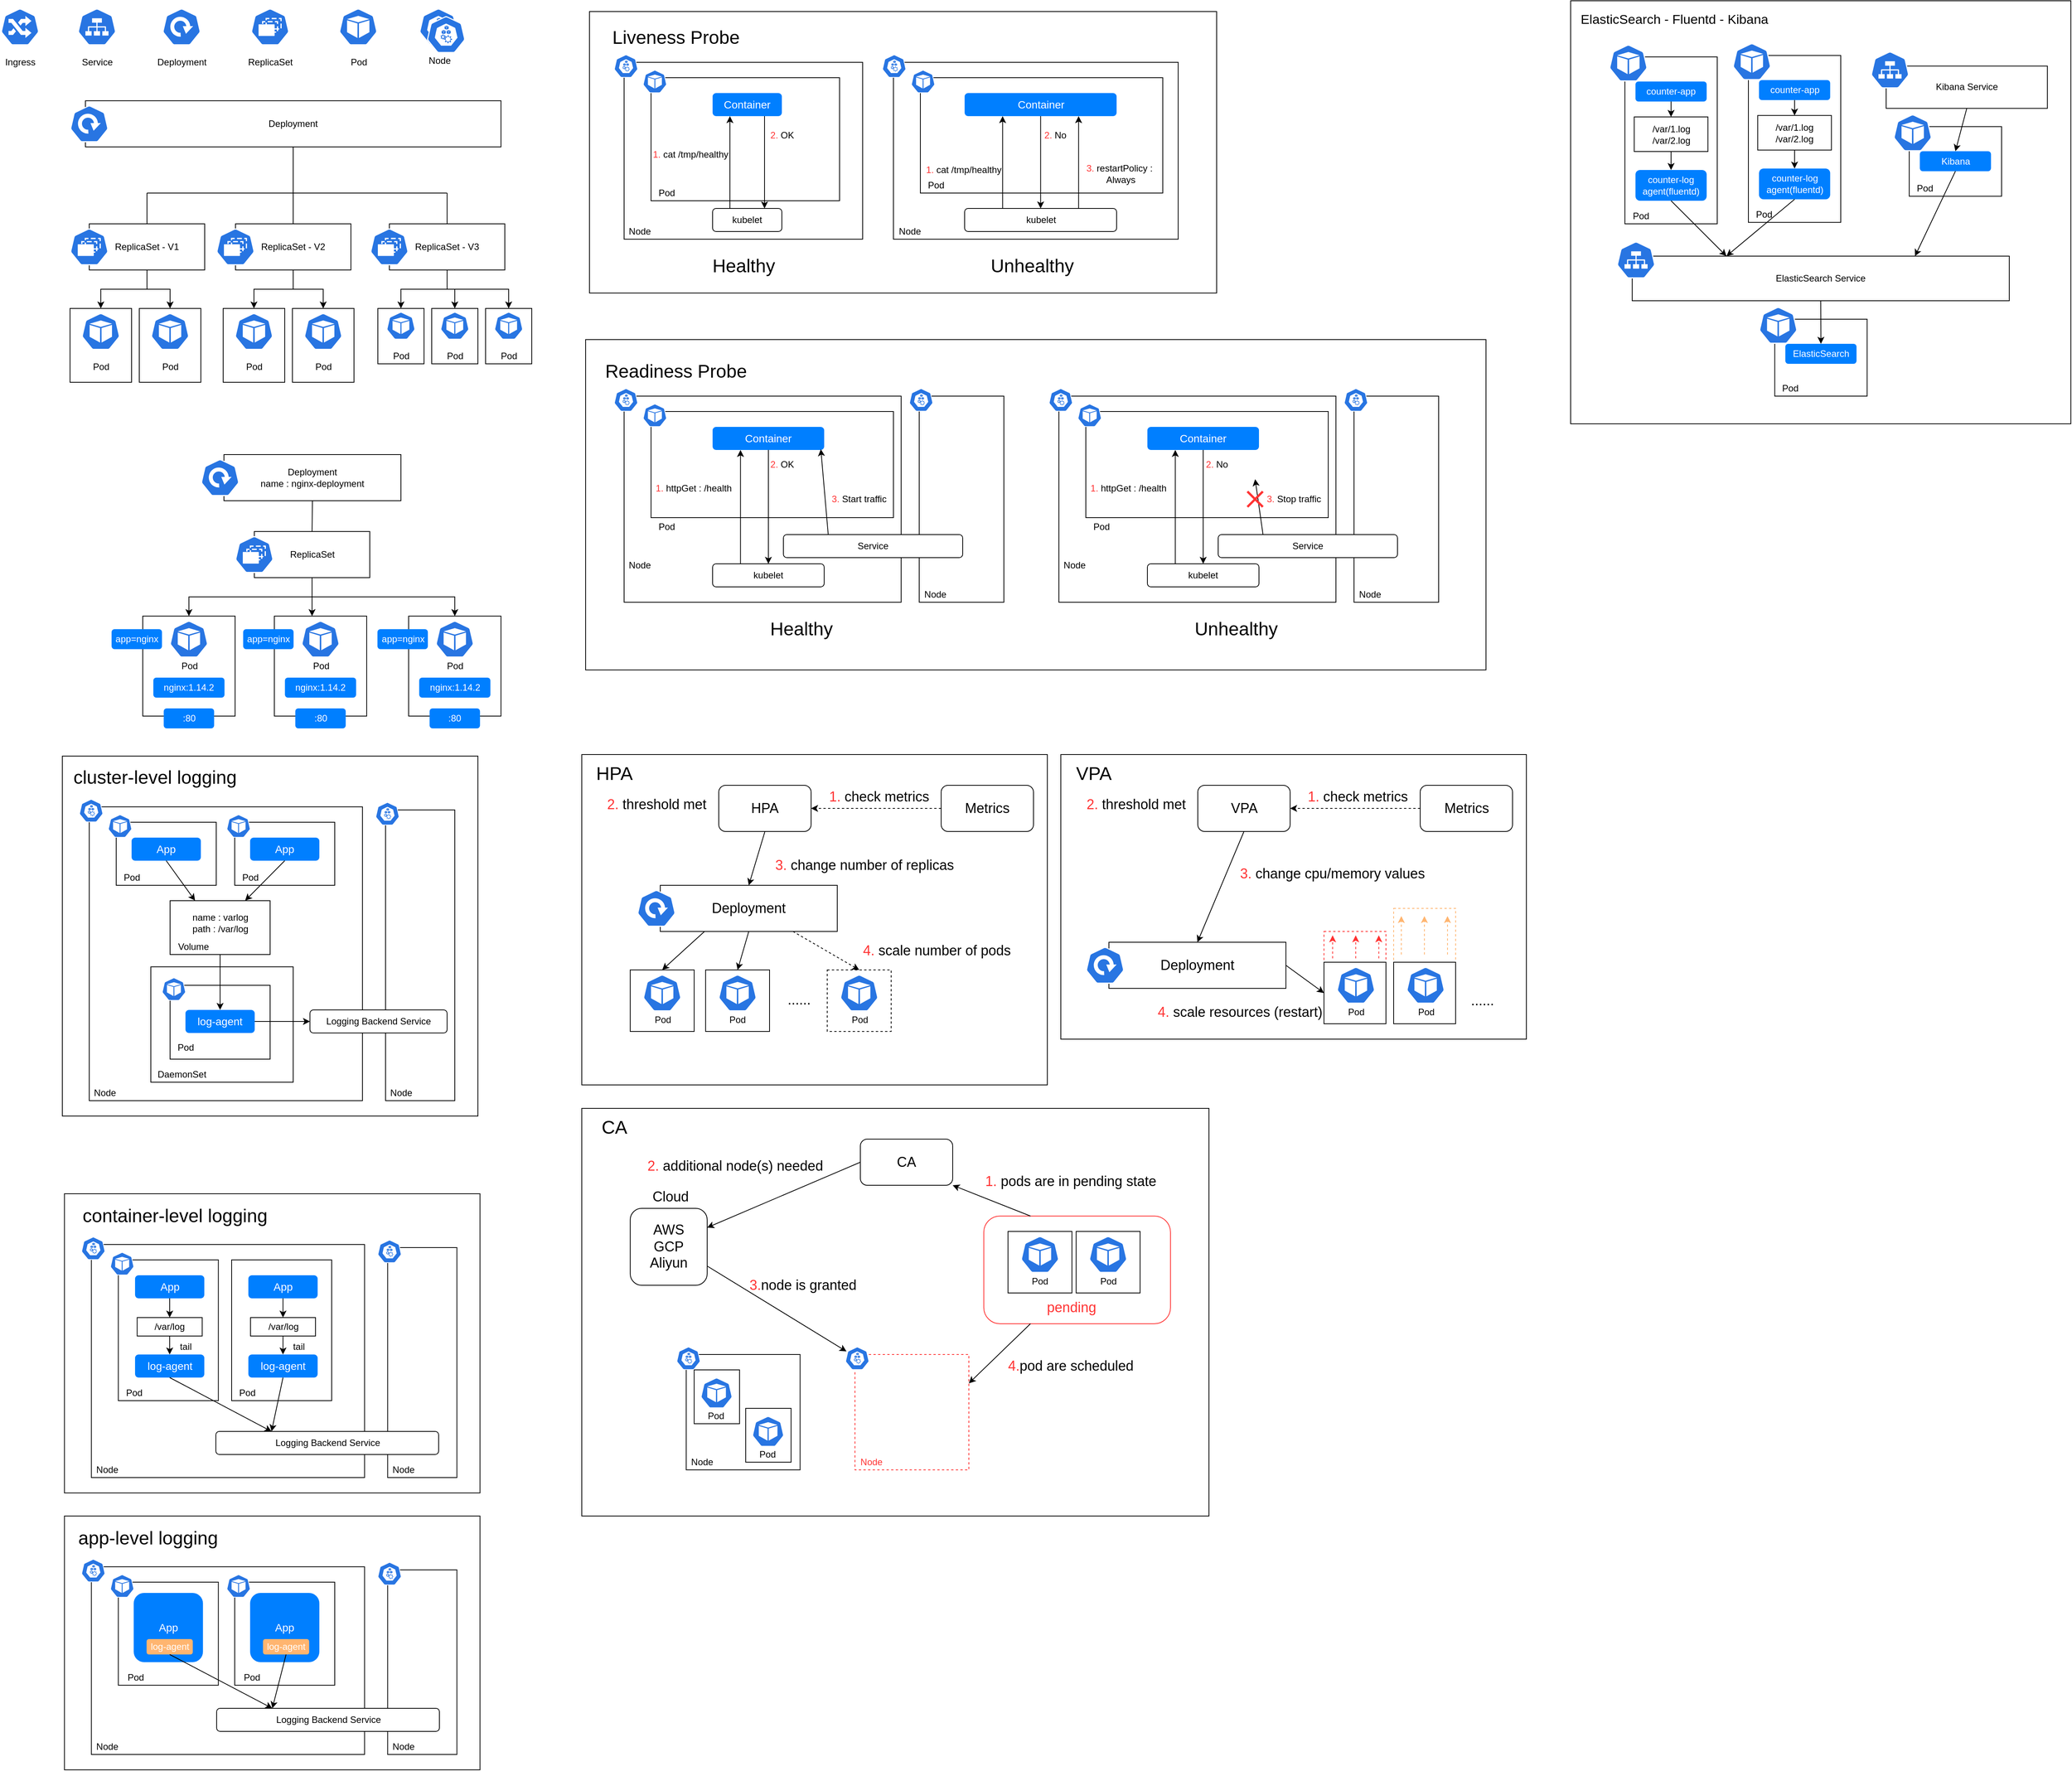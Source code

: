 <mxfile version="16.6.3" type="device"><diagram id="lvarE_4AqF5b2JakZpG7" name="Page-1"><mxGraphModel dx="946" dy="614" grid="1" gridSize="10" guides="1" tooltips="1" connect="1" arrows="1" fold="1" page="1" pageScale="1" pageWidth="827" pageHeight="1169" math="0" shadow="0"><root><mxCell id="0"/><mxCell id="1" parent="0"/><mxCell id="HbfSNkIlLdc7g14dk1mS-44" value="" style="rounded=0;whiteSpace=wrap;html=1;fillColor=none;" vertex="1" parent="1"><mxGeometry x="2080" y="30" width="650" height="550" as="geometry"/></mxCell><mxCell id="SoRy1ZBhMjMF0TcY-ebn-30" value="" style="rounded=0;whiteSpace=wrap;html=1;fillColor=none;" parent="1" vertex="1"><mxGeometry x="235" y="1286" width="185" height="150" as="geometry"/></mxCell><mxCell id="SoRy1ZBhMjMF0TcY-ebn-13" value="" style="rounded=0;whiteSpace=wrap;html=1;fontSize=24;fontColor=#FF3333;fillColor=none;" parent="1" vertex="1"><mxGeometry x="120" y="1012" width="540" height="468" as="geometry"/></mxCell><mxCell id="cC-9i4bOZt9LYKVe6dU_-74" value="" style="rounded=0;whiteSpace=wrap;html=1;fontSize=24;fontColor=#FF3333;fillColor=none;" parent="1" vertex="1"><mxGeometry x="795" y="1470" width="815" height="530" as="geometry"/></mxCell><mxCell id="cC-9i4bOZt9LYKVe6dU_-113" value="" style="rounded=1;whiteSpace=wrap;html=1;fontSize=18;fontColor=#000000;strokeColor=#FF3333;fillColor=none;" parent="1" vertex="1"><mxGeometry x="1317.42" y="1610" width="242.58" height="140" as="geometry"/></mxCell><mxCell id="qHRW2vWhKQoGYsFT_xor-114" value="" style="rounded=0;whiteSpace=wrap;html=1;fontSize=24;fontColor=#FF3333;fillColor=none;" parent="1" vertex="1"><mxGeometry x="800" y="470.5" width="1170" height="429.5" as="geometry"/></mxCell><mxCell id="qHRW2vWhKQoGYsFT_xor-113" value="" style="rounded=0;whiteSpace=wrap;html=1;fontSize=24;fontColor=#FF3333;fillColor=none;" parent="1" vertex="1"><mxGeometry x="805" y="44" width="815" height="366" as="geometry"/></mxCell><mxCell id="qHRW2vWhKQoGYsFT_xor-1" value="" style="rounded=0;whiteSpace=wrap;html=1;fillColor=none;" parent="1" vertex="1"><mxGeometry x="850" y="110" width="310" height="230" as="geometry"/></mxCell><mxCell id="qHRW2vWhKQoGYsFT_xor-7" value="" style="rounded=0;whiteSpace=wrap;html=1;fillColor=none;" parent="1" vertex="1"><mxGeometry x="885" y="130" width="245" height="160" as="geometry"/></mxCell><mxCell id="aRZEjaOfzV8tI2w5gLz2-28" value="" style="rounded=0;whiteSpace=wrap;html=1;fillColor=none;" parent="1" vertex="1"><mxGeometry x="130" y="430" width="80" height="96" as="geometry"/></mxCell><mxCell id="aRZEjaOfzV8tI2w5gLz2-4" value="" style="sketch=0;html=1;dashed=0;whitespace=wrap;fillColor=#2875E2;strokeColor=#ffffff;points=[[0.005,0.63,0],[0.1,0.2,0],[0.9,0.2,0],[0.5,0,0],[0.995,0.63,0],[0.72,0.99,0],[0.5,1,0],[0.28,0.99,0]];shape=mxgraph.kubernetes.icon;prIcon=svc" parent="1" vertex="1"><mxGeometry x="140" y="40" width="50" height="48" as="geometry"/></mxCell><mxCell id="aRZEjaOfzV8tI2w5gLz2-5" value="" style="sketch=0;html=1;dashed=0;whitespace=wrap;fillColor=#2875E2;strokeColor=#ffffff;points=[[0.005,0.63,0],[0.1,0.2,0],[0.9,0.2,0],[0.5,0,0],[0.995,0.63,0],[0.72,0.99,0],[0.5,1,0],[0.28,0.99,0]];shape=mxgraph.kubernetes.icon;prIcon=ing" parent="1" vertex="1"><mxGeometry x="40" y="40" width="50" height="48" as="geometry"/></mxCell><mxCell id="aRZEjaOfzV8tI2w5gLz2-6" value="" style="sketch=0;html=1;dashed=0;whitespace=wrap;fillColor=#2875E2;strokeColor=#ffffff;points=[[0.005,0.63,0],[0.1,0.2,0],[0.9,0.2,0],[0.5,0,0],[0.995,0.63,0],[0.72,0.99,0],[0.5,1,0],[0.28,0.99,0]];shape=mxgraph.kubernetes.icon;prIcon=rs" parent="1" vertex="1"><mxGeometry x="365" y="40" width="50" height="48" as="geometry"/></mxCell><mxCell id="aRZEjaOfzV8tI2w5gLz2-7" value="Ingress" style="text;html=1;align=center;verticalAlign=middle;resizable=0;points=[];autosize=1;strokeColor=none;fillColor=none;" parent="1" vertex="1"><mxGeometry x="40" y="100" width="50" height="20" as="geometry"/></mxCell><mxCell id="aRZEjaOfzV8tI2w5gLz2-10" value="Service" style="text;html=1;align=center;verticalAlign=middle;resizable=0;points=[];autosize=1;strokeColor=none;fillColor=none;" parent="1" vertex="1"><mxGeometry x="135" y="100" width="60" height="20" as="geometry"/></mxCell><mxCell id="aRZEjaOfzV8tI2w5gLz2-12" value="ReplicaSet" style="text;html=1;align=center;verticalAlign=middle;resizable=0;points=[];autosize=1;strokeColor=none;fillColor=none;" parent="1" vertex="1"><mxGeometry x="355" y="100" width="70" height="20" as="geometry"/></mxCell><mxCell id="aRZEjaOfzV8tI2w5gLz2-13" value="Deployment" style="text;html=1;align=center;verticalAlign=middle;resizable=0;points=[];autosize=1;strokeColor=none;fillColor=none;" parent="1" vertex="1"><mxGeometry x="235" y="100" width="80" height="20" as="geometry"/></mxCell><mxCell id="aRZEjaOfzV8tI2w5gLz2-15" value="Deployment" style="rounded=0;whiteSpace=wrap;html=1;" parent="1" vertex="1"><mxGeometry x="150" y="160" width="540" height="60" as="geometry"/></mxCell><mxCell id="aRZEjaOfzV8tI2w5gLz2-8" value="" style="sketch=0;html=1;dashed=0;whitespace=wrap;fillColor=#2875E2;strokeColor=#ffffff;points=[[0.005,0.63,0],[0.1,0.2,0],[0.9,0.2,0],[0.5,0,0],[0.995,0.63,0],[0.72,0.99,0],[0.5,1,0],[0.28,0.99,0]];shape=mxgraph.kubernetes.icon;prIcon=deploy" parent="1" vertex="1"><mxGeometry x="130" y="166" width="50" height="48" as="geometry"/></mxCell><mxCell id="aRZEjaOfzV8tI2w5gLz2-16" value="" style="sketch=0;html=1;dashed=0;whitespace=wrap;fillColor=#2875E2;strokeColor=#ffffff;points=[[0.005,0.63,0],[0.1,0.2,0],[0.9,0.2,0],[0.5,0,0],[0.995,0.63,0],[0.72,0.99,0],[0.5,1,0],[0.28,0.99,0]];shape=mxgraph.kubernetes.icon;prIcon=deploy" parent="1" vertex="1"><mxGeometry x="250" y="40" width="50" height="48" as="geometry"/></mxCell><mxCell id="aRZEjaOfzV8tI2w5gLz2-71" style="edgeStyle=orthogonalEdgeStyle;rounded=0;orthogonalLoop=1;jettySize=auto;html=1;exitX=0.5;exitY=1;exitDx=0;exitDy=0;entryX=0.5;entryY=0;entryDx=0;entryDy=0;" parent="1" source="aRZEjaOfzV8tI2w5gLz2-17" target="aRZEjaOfzV8tI2w5gLz2-28" edge="1"><mxGeometry relative="1" as="geometry"/></mxCell><mxCell id="aRZEjaOfzV8tI2w5gLz2-72" style="edgeStyle=orthogonalEdgeStyle;rounded=0;orthogonalLoop=1;jettySize=auto;html=1;exitX=0.5;exitY=1;exitDx=0;exitDy=0;entryX=0.5;entryY=0;entryDx=0;entryDy=0;" parent="1" source="aRZEjaOfzV8tI2w5gLz2-17" target="aRZEjaOfzV8tI2w5gLz2-33" edge="1"><mxGeometry relative="1" as="geometry"/></mxCell><mxCell id="aRZEjaOfzV8tI2w5gLz2-17" value="ReplicaSet - V1" style="rounded=0;whiteSpace=wrap;html=1;" parent="1" vertex="1"><mxGeometry x="155" y="320" width="150" height="60" as="geometry"/></mxCell><mxCell id="aRZEjaOfzV8tI2w5gLz2-18" value="" style="sketch=0;html=1;dashed=0;whitespace=wrap;fillColor=#2875E2;strokeColor=#ffffff;points=[[0.005,0.63,0],[0.1,0.2,0],[0.9,0.2,0],[0.5,0,0],[0.995,0.63,0],[0.72,0.99,0],[0.5,1,0],[0.28,0.99,0]];shape=mxgraph.kubernetes.icon;prIcon=rs" parent="1" vertex="1"><mxGeometry x="130" y="326" width="50" height="48" as="geometry"/></mxCell><mxCell id="aRZEjaOfzV8tI2w5gLz2-69" style="edgeStyle=orthogonalEdgeStyle;rounded=0;orthogonalLoop=1;jettySize=auto;html=1;exitX=0.5;exitY=1;exitDx=0;exitDy=0;entryX=0.5;entryY=0;entryDx=0;entryDy=0;" parent="1" source="aRZEjaOfzV8tI2w5gLz2-19" target="aRZEjaOfzV8tI2w5gLz2-37" edge="1"><mxGeometry relative="1" as="geometry"/></mxCell><mxCell id="aRZEjaOfzV8tI2w5gLz2-70" style="edgeStyle=orthogonalEdgeStyle;rounded=0;orthogonalLoop=1;jettySize=auto;html=1;exitX=0.5;exitY=1;exitDx=0;exitDy=0;entryX=0.5;entryY=0;entryDx=0;entryDy=0;" parent="1" source="aRZEjaOfzV8tI2w5gLz2-19" target="aRZEjaOfzV8tI2w5gLz2-41" edge="1"><mxGeometry relative="1" as="geometry"/></mxCell><mxCell id="aRZEjaOfzV8tI2w5gLz2-19" value="ReplicaSet - V2" style="rounded=0;whiteSpace=wrap;html=1;" parent="1" vertex="1"><mxGeometry x="345" y="320" width="150" height="60" as="geometry"/></mxCell><mxCell id="aRZEjaOfzV8tI2w5gLz2-20" value="" style="sketch=0;html=1;dashed=0;whitespace=wrap;fillColor=#2875E2;strokeColor=#ffffff;points=[[0.005,0.63,0],[0.1,0.2,0],[0.9,0.2,0],[0.5,0,0],[0.995,0.63,0],[0.72,0.99,0],[0.5,1,0],[0.28,0.99,0]];shape=mxgraph.kubernetes.icon;prIcon=rs" parent="1" vertex="1"><mxGeometry x="320" y="326" width="50" height="48" as="geometry"/></mxCell><mxCell id="aRZEjaOfzV8tI2w5gLz2-73" style="edgeStyle=orthogonalEdgeStyle;rounded=0;orthogonalLoop=1;jettySize=auto;html=1;exitX=0.5;exitY=1;exitDx=0;exitDy=0;entryX=0.5;entryY=0;entryDx=0;entryDy=0;" parent="1" source="aRZEjaOfzV8tI2w5gLz2-21" target="aRZEjaOfzV8tI2w5gLz2-45" edge="1"><mxGeometry relative="1" as="geometry"/></mxCell><mxCell id="aRZEjaOfzV8tI2w5gLz2-74" style="edgeStyle=orthogonalEdgeStyle;rounded=0;orthogonalLoop=1;jettySize=auto;html=1;exitX=0.5;exitY=1;exitDx=0;exitDy=0;entryX=0.5;entryY=0;entryDx=0;entryDy=0;" parent="1" source="aRZEjaOfzV8tI2w5gLz2-21" target="aRZEjaOfzV8tI2w5gLz2-59" edge="1"><mxGeometry relative="1" as="geometry"/></mxCell><mxCell id="aRZEjaOfzV8tI2w5gLz2-75" style="edgeStyle=orthogonalEdgeStyle;rounded=0;orthogonalLoop=1;jettySize=auto;html=1;exitX=0.5;exitY=1;exitDx=0;exitDy=0;entryX=0.5;entryY=0;entryDx=0;entryDy=0;" parent="1" source="aRZEjaOfzV8tI2w5gLz2-21" target="aRZEjaOfzV8tI2w5gLz2-62" edge="1"><mxGeometry relative="1" as="geometry"/></mxCell><mxCell id="aRZEjaOfzV8tI2w5gLz2-21" value="ReplicaSet - V3" style="rounded=0;whiteSpace=wrap;html=1;" parent="1" vertex="1"><mxGeometry x="545" y="320" width="150" height="60" as="geometry"/></mxCell><mxCell id="aRZEjaOfzV8tI2w5gLz2-22" value="" style="sketch=0;html=1;dashed=0;whitespace=wrap;fillColor=#2875E2;strokeColor=#ffffff;points=[[0.005,0.63,0],[0.1,0.2,0],[0.9,0.2,0],[0.5,0,0],[0.995,0.63,0],[0.72,0.99,0],[0.5,1,0],[0.28,0.99,0]];shape=mxgraph.kubernetes.icon;prIcon=rs" parent="1" vertex="1"><mxGeometry x="520" y="326" width="50" height="48" as="geometry"/></mxCell><mxCell id="aRZEjaOfzV8tI2w5gLz2-24" value="" style="endArrow=none;html=1;rounded=0;entryX=0.5;entryY=1;entryDx=0;entryDy=0;exitX=0.5;exitY=0;exitDx=0;exitDy=0;" parent="1" source="aRZEjaOfzV8tI2w5gLz2-19" target="aRZEjaOfzV8tI2w5gLz2-15" edge="1"><mxGeometry width="50" height="50" relative="1" as="geometry"><mxPoint x="530" y="320" as="sourcePoint"/><mxPoint x="580" y="270" as="targetPoint"/></mxGeometry></mxCell><mxCell id="aRZEjaOfzV8tI2w5gLz2-25" value="" style="endArrow=none;html=1;rounded=0;exitX=0.5;exitY=0;exitDx=0;exitDy=0;" parent="1" source="aRZEjaOfzV8tI2w5gLz2-17" edge="1"><mxGeometry width="50" height="50" relative="1" as="geometry"><mxPoint x="430" y="330.0" as="sourcePoint"/><mxPoint x="230" y="280" as="targetPoint"/></mxGeometry></mxCell><mxCell id="aRZEjaOfzV8tI2w5gLz2-26" value="" style="endArrow=none;html=1;rounded=0;exitX=0.5;exitY=0;exitDx=0;exitDy=0;" parent="1" source="aRZEjaOfzV8tI2w5gLz2-21" edge="1"><mxGeometry width="50" height="50" relative="1" as="geometry"><mxPoint x="580" y="300.0" as="sourcePoint"/><mxPoint x="620" y="280" as="targetPoint"/></mxGeometry></mxCell><mxCell id="aRZEjaOfzV8tI2w5gLz2-27" value="" style="endArrow=none;html=1;rounded=0;" parent="1" edge="1"><mxGeometry width="50" height="50" relative="1" as="geometry"><mxPoint x="620" y="280" as="sourcePoint"/><mxPoint x="230" y="280" as="targetPoint"/></mxGeometry></mxCell><mxCell id="aRZEjaOfzV8tI2w5gLz2-30" value="" style="group" parent="1" vertex="1" connectable="0"><mxGeometry x="220" y="430" width="80" height="96" as="geometry"/></mxCell><mxCell id="aRZEjaOfzV8tI2w5gLz2-31" value="" style="sketch=0;html=1;dashed=0;whitespace=wrap;fillColor=#2875E2;strokeColor=#ffffff;points=[[0.005,0.63,0],[0.1,0.2,0],[0.9,0.2,0],[0.5,0,0],[0.995,0.63,0],[0.72,0.99,0],[0.5,1,0],[0.28,0.99,0]];shape=mxgraph.kubernetes.icon;prIcon=pod" parent="aRZEjaOfzV8tI2w5gLz2-30" vertex="1"><mxGeometry x="15" y="6" width="50" height="48" as="geometry"/></mxCell><mxCell id="aRZEjaOfzV8tI2w5gLz2-32" value="Pod" style="text;html=1;align=center;verticalAlign=middle;resizable=0;points=[];autosize=1;strokeColor=none;fillColor=none;" parent="aRZEjaOfzV8tI2w5gLz2-30" vertex="1"><mxGeometry x="20" y="66" width="40" height="20" as="geometry"/></mxCell><mxCell id="aRZEjaOfzV8tI2w5gLz2-33" value="" style="rounded=0;whiteSpace=wrap;html=1;fillColor=none;" parent="aRZEjaOfzV8tI2w5gLz2-30" vertex="1"><mxGeometry width="80" height="96" as="geometry"/></mxCell><mxCell id="aRZEjaOfzV8tI2w5gLz2-34" value="" style="group" parent="1" vertex="1" connectable="0"><mxGeometry x="329" y="430" width="80" height="96" as="geometry"/></mxCell><mxCell id="aRZEjaOfzV8tI2w5gLz2-35" value="" style="sketch=0;html=1;dashed=0;whitespace=wrap;fillColor=#2875E2;strokeColor=#ffffff;points=[[0.005,0.63,0],[0.1,0.2,0],[0.9,0.2,0],[0.5,0,0],[0.995,0.63,0],[0.72,0.99,0],[0.5,1,0],[0.28,0.99,0]];shape=mxgraph.kubernetes.icon;prIcon=pod" parent="aRZEjaOfzV8tI2w5gLz2-34" vertex="1"><mxGeometry x="15" y="6" width="50" height="48" as="geometry"/></mxCell><mxCell id="aRZEjaOfzV8tI2w5gLz2-36" value="Pod" style="text;html=1;align=center;verticalAlign=middle;resizable=0;points=[];autosize=1;strokeColor=none;fillColor=none;" parent="aRZEjaOfzV8tI2w5gLz2-34" vertex="1"><mxGeometry x="20" y="66" width="40" height="20" as="geometry"/></mxCell><mxCell id="aRZEjaOfzV8tI2w5gLz2-37" value="" style="rounded=0;whiteSpace=wrap;html=1;fillColor=none;" parent="aRZEjaOfzV8tI2w5gLz2-34" vertex="1"><mxGeometry width="80" height="96" as="geometry"/></mxCell><mxCell id="aRZEjaOfzV8tI2w5gLz2-38" value="" style="group" parent="1" vertex="1" connectable="0"><mxGeometry x="419" y="430" width="80" height="96" as="geometry"/></mxCell><mxCell id="aRZEjaOfzV8tI2w5gLz2-39" value="" style="sketch=0;html=1;dashed=0;whitespace=wrap;fillColor=#2875E2;strokeColor=#ffffff;points=[[0.005,0.63,0],[0.1,0.2,0],[0.9,0.2,0],[0.5,0,0],[0.995,0.63,0],[0.72,0.99,0],[0.5,1,0],[0.28,0.99,0]];shape=mxgraph.kubernetes.icon;prIcon=pod" parent="aRZEjaOfzV8tI2w5gLz2-38" vertex="1"><mxGeometry x="15" y="6" width="50" height="48" as="geometry"/></mxCell><mxCell id="aRZEjaOfzV8tI2w5gLz2-40" value="Pod" style="text;html=1;align=center;verticalAlign=middle;resizable=0;points=[];autosize=1;strokeColor=none;fillColor=none;" parent="aRZEjaOfzV8tI2w5gLz2-38" vertex="1"><mxGeometry x="20" y="66" width="40" height="20" as="geometry"/></mxCell><mxCell id="aRZEjaOfzV8tI2w5gLz2-41" value="" style="rounded=0;whiteSpace=wrap;html=1;fillColor=none;" parent="aRZEjaOfzV8tI2w5gLz2-38" vertex="1"><mxGeometry width="80" height="96" as="geometry"/></mxCell><mxCell id="aRZEjaOfzV8tI2w5gLz2-43" value="" style="sketch=0;html=1;dashed=0;whitespace=wrap;fillColor=#2875E2;strokeColor=#ffffff;points=[[0.005,0.63,0],[0.1,0.2,0],[0.9,0.2,0],[0.5,0,0],[0.995,0.63,0],[0.72,0.99,0],[0.5,1,0],[0.28,0.99,0]];shape=mxgraph.kubernetes.icon;prIcon=pod" parent="1" vertex="1"><mxGeometry x="541.25" y="434.5" width="37.5" height="36" as="geometry"/></mxCell><mxCell id="aRZEjaOfzV8tI2w5gLz2-45" value="" style="rounded=0;whiteSpace=wrap;html=1;fillColor=none;" parent="1" vertex="1"><mxGeometry x="530" y="430" width="60" height="72" as="geometry"/></mxCell><mxCell id="aRZEjaOfzV8tI2w5gLz2-44" value="Pod" style="text;html=1;align=center;verticalAlign=middle;resizable=0;points=[];autosize=1;strokeColor=none;fillColor=none;" parent="1" vertex="1"><mxGeometry x="540" y="482" width="40" height="20" as="geometry"/></mxCell><mxCell id="aRZEjaOfzV8tI2w5gLz2-58" value="" style="sketch=0;html=1;dashed=0;whitespace=wrap;fillColor=#2875E2;strokeColor=#ffffff;points=[[0.005,0.63,0],[0.1,0.2,0],[0.9,0.2,0],[0.5,0,0],[0.995,0.63,0],[0.72,0.99,0],[0.5,1,0],[0.28,0.99,0]];shape=mxgraph.kubernetes.icon;prIcon=pod" parent="1" vertex="1"><mxGeometry x="611.25" y="434.5" width="37.5" height="36" as="geometry"/></mxCell><mxCell id="aRZEjaOfzV8tI2w5gLz2-59" value="" style="rounded=0;whiteSpace=wrap;html=1;fillColor=none;" parent="1" vertex="1"><mxGeometry x="600" y="430" width="60" height="72" as="geometry"/></mxCell><mxCell id="aRZEjaOfzV8tI2w5gLz2-60" value="Pod" style="text;html=1;align=center;verticalAlign=middle;resizable=0;points=[];autosize=1;strokeColor=none;fillColor=none;" parent="1" vertex="1"><mxGeometry x="610" y="482" width="40" height="20" as="geometry"/></mxCell><mxCell id="aRZEjaOfzV8tI2w5gLz2-61" value="" style="sketch=0;html=1;dashed=0;whitespace=wrap;fillColor=#2875E2;strokeColor=#ffffff;points=[[0.005,0.63,0],[0.1,0.2,0],[0.9,0.2,0],[0.5,0,0],[0.995,0.63,0],[0.72,0.99,0],[0.5,1,0],[0.28,0.99,0]];shape=mxgraph.kubernetes.icon;prIcon=pod" parent="1" vertex="1"><mxGeometry x="681.25" y="434.5" width="37.5" height="36" as="geometry"/></mxCell><mxCell id="aRZEjaOfzV8tI2w5gLz2-62" value="" style="rounded=0;whiteSpace=wrap;html=1;fillColor=none;" parent="1" vertex="1"><mxGeometry x="670" y="430" width="60" height="72" as="geometry"/></mxCell><mxCell id="aRZEjaOfzV8tI2w5gLz2-63" value="Pod" style="text;html=1;align=center;verticalAlign=middle;resizable=0;points=[];autosize=1;strokeColor=none;fillColor=none;" parent="1" vertex="1"><mxGeometry x="680" y="482" width="40" height="20" as="geometry"/></mxCell><mxCell id="aRZEjaOfzV8tI2w5gLz2-76" value="Deployment&lt;br&gt;name : nginx-deployment" style="rounded=0;whiteSpace=wrap;html=1;" parent="1" vertex="1"><mxGeometry x="330" y="620" width="230" height="60" as="geometry"/></mxCell><mxCell id="aRZEjaOfzV8tI2w5gLz2-77" value="" style="sketch=0;html=1;dashed=0;whitespace=wrap;fillColor=#2875E2;strokeColor=#ffffff;points=[[0.005,0.63,0],[0.1,0.2,0],[0.9,0.2,0],[0.5,0,0],[0.995,0.63,0],[0.72,0.99,0],[0.5,1,0],[0.28,0.99,0]];shape=mxgraph.kubernetes.icon;prIcon=deploy" parent="1" vertex="1"><mxGeometry x="300" y="626" width="50" height="48" as="geometry"/></mxCell><mxCell id="aRZEjaOfzV8tI2w5gLz2-83" style="edgeStyle=orthogonalEdgeStyle;rounded=0;orthogonalLoop=1;jettySize=auto;html=1;exitX=0.5;exitY=1;exitDx=0;exitDy=0;entryX=0.5;entryY=0;entryDx=0;entryDy=0;" parent="1" source="aRZEjaOfzV8tI2w5gLz2-84" edge="1"><mxGeometry relative="1" as="geometry"><mxPoint x="444.5" y="830" as="targetPoint"/></mxGeometry></mxCell><mxCell id="aRZEjaOfzV8tI2w5gLz2-142" style="edgeStyle=orthogonalEdgeStyle;rounded=0;orthogonalLoop=1;jettySize=auto;html=1;exitX=0.5;exitY=1;exitDx=0;exitDy=0;entryX=0.5;entryY=0;entryDx=0;entryDy=0;fontColor=#FFFFFF;" parent="1" source="aRZEjaOfzV8tI2w5gLz2-84" target="aRZEjaOfzV8tI2w5gLz2-136" edge="1"><mxGeometry relative="1" as="geometry"/></mxCell><mxCell id="aRZEjaOfzV8tI2w5gLz2-143" style="edgeStyle=orthogonalEdgeStyle;rounded=0;orthogonalLoop=1;jettySize=auto;html=1;exitX=0.5;exitY=1;exitDx=0;exitDy=0;entryX=0.5;entryY=0;entryDx=0;entryDy=0;fontColor=#FFFFFF;" parent="1" source="aRZEjaOfzV8tI2w5gLz2-84" target="aRZEjaOfzV8tI2w5gLz2-106" edge="1"><mxGeometry relative="1" as="geometry"/></mxCell><mxCell id="aRZEjaOfzV8tI2w5gLz2-84" value="ReplicaSet" style="rounded=0;whiteSpace=wrap;html=1;" parent="1" vertex="1"><mxGeometry x="369.5" y="720" width="150" height="60" as="geometry"/></mxCell><mxCell id="aRZEjaOfzV8tI2w5gLz2-85" value="" style="sketch=0;html=1;dashed=0;whitespace=wrap;fillColor=#2875E2;strokeColor=#ffffff;points=[[0.005,0.63,0],[0.1,0.2,0],[0.9,0.2,0],[0.5,0,0],[0.995,0.63,0],[0.72,0.99,0],[0.5,1,0],[0.28,0.99,0]];shape=mxgraph.kubernetes.icon;prIcon=rs" parent="1" vertex="1"><mxGeometry x="344.5" y="726" width="50" height="48" as="geometry"/></mxCell><mxCell id="aRZEjaOfzV8tI2w5gLz2-91" value="" style="endArrow=none;html=1;rounded=0;entryX=0.5;entryY=1;entryDx=0;entryDy=0;exitX=0.5;exitY=0;exitDx=0;exitDy=0;" parent="1" source="aRZEjaOfzV8tI2w5gLz2-84" target="aRZEjaOfzV8tI2w5gLz2-76" edge="1"><mxGeometry width="50" height="50" relative="1" as="geometry"><mxPoint x="520" y="780" as="sourcePoint"/><mxPoint x="570" y="730" as="targetPoint"/></mxGeometry></mxCell><mxCell id="aRZEjaOfzV8tI2w5gLz2-106" value="" style="rounded=0;whiteSpace=wrap;html=1;fillColor=none;" parent="1" vertex="1"><mxGeometry x="224.5" y="830" width="120" height="130" as="geometry"/></mxCell><mxCell id="aRZEjaOfzV8tI2w5gLz2-104" value="" style="sketch=0;html=1;dashed=0;whitespace=wrap;fillColor=#2875E2;strokeColor=#ffffff;points=[[0.005,0.63,0],[0.1,0.2,0],[0.9,0.2,0],[0.5,0,0],[0.995,0.63,0],[0.72,0.99,0],[0.5,1,0],[0.28,0.99,0]];shape=mxgraph.kubernetes.icon;prIcon=pod" parent="1" vertex="1"><mxGeometry x="259.5" y="836" width="50" height="48" as="geometry"/></mxCell><mxCell id="aRZEjaOfzV8tI2w5gLz2-105" value="Pod" style="text;html=1;align=center;verticalAlign=middle;resizable=0;points=[];autosize=1;strokeColor=none;fillColor=none;" parent="1" vertex="1"><mxGeometry x="264.5" y="885" width="40" height="20" as="geometry"/></mxCell><mxCell id="aRZEjaOfzV8tI2w5gLz2-126" value="app=nginx" style="rounded=1;whiteSpace=wrap;html=1;fillColor=#007FFF;strokeColor=none;fontColor=#FFFFFF;" parent="1" vertex="1"><mxGeometry x="184" y="847" width="65.5" height="26" as="geometry"/></mxCell><mxCell id="aRZEjaOfzV8tI2w5gLz2-128" value=":80" style="rounded=1;whiteSpace=wrap;html=1;fillColor=#007FFF;strokeColor=none;fontColor=#FFFFFF;" parent="1" vertex="1"><mxGeometry x="251.75" y="950" width="65.5" height="26" as="geometry"/></mxCell><mxCell id="aRZEjaOfzV8tI2w5gLz2-129" value="nginx:1.14.2" style="rounded=1;whiteSpace=wrap;html=1;fillColor=#007FFF;strokeColor=none;fontColor=#FFFFFF;" parent="1" vertex="1"><mxGeometry x="238.25" y="910" width="92.5" height="26" as="geometry"/></mxCell><mxCell id="aRZEjaOfzV8tI2w5gLz2-130" value="" style="rounded=0;whiteSpace=wrap;html=1;fillColor=none;" parent="1" vertex="1"><mxGeometry x="395.5" y="830" width="120" height="130" as="geometry"/></mxCell><mxCell id="aRZEjaOfzV8tI2w5gLz2-131" value="" style="sketch=0;html=1;dashed=0;whitespace=wrap;fillColor=#2875E2;strokeColor=#ffffff;points=[[0.005,0.63,0],[0.1,0.2,0],[0.9,0.2,0],[0.5,0,0],[0.995,0.63,0],[0.72,0.99,0],[0.5,1,0],[0.28,0.99,0]];shape=mxgraph.kubernetes.icon;prIcon=pod" parent="1" vertex="1"><mxGeometry x="430.5" y="836" width="50" height="48" as="geometry"/></mxCell><mxCell id="aRZEjaOfzV8tI2w5gLz2-132" value="Pod" style="text;html=1;align=center;verticalAlign=middle;resizable=0;points=[];autosize=1;strokeColor=none;fillColor=none;" parent="1" vertex="1"><mxGeometry x="435.5" y="885" width="40" height="20" as="geometry"/></mxCell><mxCell id="aRZEjaOfzV8tI2w5gLz2-133" value="app=nginx" style="rounded=1;whiteSpace=wrap;html=1;fillColor=#007FFF;strokeColor=none;fontColor=#FFFFFF;" parent="1" vertex="1"><mxGeometry x="355" y="847" width="65.5" height="26" as="geometry"/></mxCell><mxCell id="aRZEjaOfzV8tI2w5gLz2-134" value=":80" style="rounded=1;whiteSpace=wrap;html=1;fillColor=#007FFF;strokeColor=none;fontColor=#FFFFFF;" parent="1" vertex="1"><mxGeometry x="422.75" y="950" width="65.5" height="26" as="geometry"/></mxCell><mxCell id="aRZEjaOfzV8tI2w5gLz2-135" value="nginx:1.14.2" style="rounded=1;whiteSpace=wrap;html=1;fillColor=#007FFF;strokeColor=none;fontColor=#FFFFFF;" parent="1" vertex="1"><mxGeometry x="409.25" y="910" width="92.5" height="26" as="geometry"/></mxCell><mxCell id="aRZEjaOfzV8tI2w5gLz2-136" value="" style="rounded=0;whiteSpace=wrap;html=1;fillColor=none;" parent="1" vertex="1"><mxGeometry x="570" y="830" width="120" height="130" as="geometry"/></mxCell><mxCell id="aRZEjaOfzV8tI2w5gLz2-137" value="" style="sketch=0;html=1;dashed=0;whitespace=wrap;fillColor=#2875E2;strokeColor=#ffffff;points=[[0.005,0.63,0],[0.1,0.2,0],[0.9,0.2,0],[0.5,0,0],[0.995,0.63,0],[0.72,0.99,0],[0.5,1,0],[0.28,0.99,0]];shape=mxgraph.kubernetes.icon;prIcon=pod" parent="1" vertex="1"><mxGeometry x="605" y="836" width="50" height="48" as="geometry"/></mxCell><mxCell id="aRZEjaOfzV8tI2w5gLz2-138" value="Pod" style="text;html=1;align=center;verticalAlign=middle;resizable=0;points=[];autosize=1;strokeColor=none;fillColor=none;" parent="1" vertex="1"><mxGeometry x="610" y="885" width="40" height="20" as="geometry"/></mxCell><mxCell id="aRZEjaOfzV8tI2w5gLz2-139" value="app=nginx" style="rounded=1;whiteSpace=wrap;html=1;fillColor=#007FFF;strokeColor=none;fontColor=#FFFFFF;" parent="1" vertex="1"><mxGeometry x="529.5" y="847" width="65.5" height="26" as="geometry"/></mxCell><mxCell id="aRZEjaOfzV8tI2w5gLz2-140" value=":80" style="rounded=1;whiteSpace=wrap;html=1;fillColor=#007FFF;strokeColor=none;fontColor=#FFFFFF;" parent="1" vertex="1"><mxGeometry x="597.25" y="950" width="65.5" height="26" as="geometry"/></mxCell><mxCell id="aRZEjaOfzV8tI2w5gLz2-141" value="nginx:1.14.2" style="rounded=1;whiteSpace=wrap;html=1;fillColor=#007FFF;strokeColor=none;fontColor=#FFFFFF;" parent="1" vertex="1"><mxGeometry x="583.75" y="910" width="92.5" height="26" as="geometry"/></mxCell><mxCell id="aRZEjaOfzV8tI2w5gLz2-9" value="" style="sketch=0;html=1;dashed=0;whitespace=wrap;fillColor=#2875E2;strokeColor=#ffffff;points=[[0.005,0.63,0],[0.1,0.2,0],[0.9,0.2,0],[0.5,0,0],[0.995,0.63,0],[0.72,0.99,0],[0.5,1,0],[0.28,0.99,0]];shape=mxgraph.kubernetes.icon;prIcon=pod" parent="1" vertex="1"><mxGeometry x="145" y="436" width="50" height="48" as="geometry"/></mxCell><mxCell id="aRZEjaOfzV8tI2w5gLz2-14" value="Pod" style="text;html=1;align=center;verticalAlign=middle;resizable=0;points=[];autosize=1;strokeColor=none;fillColor=none;" parent="1" vertex="1"><mxGeometry x="150" y="496" width="40" height="20" as="geometry"/></mxCell><mxCell id="gidQLjt57obHTldKei0B-1" value="" style="sketch=0;html=1;dashed=0;whitespace=wrap;fillColor=#2875E2;strokeColor=#ffffff;points=[[0.005,0.63,0],[0.1,0.2,0],[0.9,0.2,0],[0.5,0,0],[0.995,0.63,0],[0.72,0.99,0],[0.5,1,0],[0.28,0.99,0]];shape=mxgraph.kubernetes.icon;prIcon=pod" parent="1" vertex="1"><mxGeometry x="479.5" y="40" width="50" height="48" as="geometry"/></mxCell><mxCell id="gidQLjt57obHTldKei0B-2" value="Pod" style="text;html=1;align=center;verticalAlign=middle;resizable=0;points=[];autosize=1;strokeColor=none;fillColor=none;" parent="1" vertex="1"><mxGeometry x="484.5" y="100" width="40" height="20" as="geometry"/></mxCell><mxCell id="qHRW2vWhKQoGYsFT_xor-10" style="edgeStyle=orthogonalEdgeStyle;rounded=0;orthogonalLoop=1;jettySize=auto;html=1;exitX=0.75;exitY=1;exitDx=0;exitDy=0;entryX=0.75;entryY=0;entryDx=0;entryDy=0;" parent="1" source="gidQLjt57obHTldKei0B-4" target="qHRW2vWhKQoGYsFT_xor-6" edge="1"><mxGeometry relative="1" as="geometry"/></mxCell><mxCell id="gidQLjt57obHTldKei0B-4" value="&lt;font color=&quot;#ffffff&quot; style=&quot;font-size: 14px;&quot;&gt;Container&lt;/font&gt;" style="rounded=1;whiteSpace=wrap;html=1;labelBackgroundColor=none;fontColor=none;strokeColor=none;fillColor=#007FFF;fontSize=14;" parent="1" vertex="1"><mxGeometry x="965" y="150" width="90" height="30" as="geometry"/></mxCell><mxCell id="qHRW2vWhKQoGYsFT_xor-2" value="&lt;font style=&quot;font-size: 24px&quot;&gt;Liveness Probe&lt;/font&gt;" style="text;html=1;align=center;verticalAlign=middle;resizable=0;points=[];autosize=1;strokeColor=none;fillColor=none;" parent="1" vertex="1"><mxGeometry x="827" y="68" width="180" height="20" as="geometry"/></mxCell><mxCell id="qHRW2vWhKQoGYsFT_xor-3" value="Node" style="text;html=1;align=center;verticalAlign=middle;resizable=0;points=[];autosize=1;strokeColor=none;fillColor=none;" parent="1" vertex="1"><mxGeometry x="850" y="320" width="40" height="20" as="geometry"/></mxCell><mxCell id="qHRW2vWhKQoGYsFT_xor-9" style="edgeStyle=orthogonalEdgeStyle;rounded=0;orthogonalLoop=1;jettySize=auto;html=1;exitX=0.25;exitY=0;exitDx=0;exitDy=0;entryX=0.25;entryY=1;entryDx=0;entryDy=0;" parent="1" source="qHRW2vWhKQoGYsFT_xor-6" target="gidQLjt57obHTldKei0B-4" edge="1"><mxGeometry relative="1" as="geometry"/></mxCell><mxCell id="qHRW2vWhKQoGYsFT_xor-6" value="kubelet" style="rounded=1;whiteSpace=wrap;html=1;" parent="1" vertex="1"><mxGeometry x="965" y="300" width="90" height="30" as="geometry"/></mxCell><mxCell id="qHRW2vWhKQoGYsFT_xor-8" value="Pod" style="text;html=1;align=center;verticalAlign=middle;resizable=0;points=[];autosize=1;strokeColor=none;fillColor=none;" parent="1" vertex="1"><mxGeometry x="885" y="270" width="40" height="20" as="geometry"/></mxCell><mxCell id="qHRW2vWhKQoGYsFT_xor-11" value="&lt;font color=&quot;#ff3333&quot;&gt;1. &lt;/font&gt;cat /tmp/healthy" style="text;html=1;align=center;verticalAlign=middle;resizable=0;points=[];autosize=1;strokeColor=none;fillColor=none;" parent="1" vertex="1"><mxGeometry x="881" y="220" width="110" height="20" as="geometry"/></mxCell><mxCell id="qHRW2vWhKQoGYsFT_xor-12" value="&lt;span style=&quot;color: rgb(255 , 51 , 51)&quot;&gt;2.&lt;/span&gt;&amp;nbsp;OK" style="text;html=1;align=center;verticalAlign=middle;resizable=0;points=[];autosize=1;strokeColor=none;fillColor=none;" parent="1" vertex="1"><mxGeometry x="1030" y="195" width="50" height="20" as="geometry"/></mxCell><mxCell id="qHRW2vWhKQoGYsFT_xor-23" value="" style="rounded=0;whiteSpace=wrap;html=1;fillColor=none;" parent="1" vertex="1"><mxGeometry x="1200" y="110" width="370" height="230" as="geometry"/></mxCell><mxCell id="qHRW2vWhKQoGYsFT_xor-24" value="" style="rounded=0;whiteSpace=wrap;html=1;fillColor=none;" parent="1" vertex="1"><mxGeometry x="1235" y="130" width="315" height="150" as="geometry"/></mxCell><mxCell id="qHRW2vWhKQoGYsFT_xor-33" style="edgeStyle=orthogonalEdgeStyle;rounded=0;orthogonalLoop=1;jettySize=auto;html=1;exitX=0.5;exitY=1;exitDx=0;exitDy=0;entryX=0.5;entryY=0;entryDx=0;entryDy=0;startArrow=none;" parent="1" source="qHRW2vWhKQoGYsFT_xor-26" target="qHRW2vWhKQoGYsFT_xor-29" edge="1"><mxGeometry relative="1" as="geometry"><mxPoint x="1375" y="250" as="sourcePoint"/></mxGeometry></mxCell><mxCell id="qHRW2vWhKQoGYsFT_xor-26" value="&lt;font color=&quot;#ffffff&quot; style=&quot;font-size: 14px;&quot;&gt;Container&lt;/font&gt;" style="rounded=1;whiteSpace=wrap;html=1;labelBackgroundColor=none;fontColor=none;strokeColor=none;fillColor=#007FFF;fontSize=14;" parent="1" vertex="1"><mxGeometry x="1292.5" y="150" width="197.5" height="30" as="geometry"/></mxCell><mxCell id="qHRW2vWhKQoGYsFT_xor-27" value="Node" style="text;html=1;align=center;verticalAlign=middle;resizable=0;points=[];autosize=1;strokeColor=none;fillColor=none;" parent="1" vertex="1"><mxGeometry x="1201" y="320" width="40" height="20" as="geometry"/></mxCell><mxCell id="qHRW2vWhKQoGYsFT_xor-28" style="edgeStyle=orthogonalEdgeStyle;rounded=0;orthogonalLoop=1;jettySize=auto;html=1;exitX=0.25;exitY=0;exitDx=0;exitDy=0;entryX=0.25;entryY=1;entryDx=0;entryDy=0;" parent="1" source="qHRW2vWhKQoGYsFT_xor-29" target="qHRW2vWhKQoGYsFT_xor-26" edge="1"><mxGeometry relative="1" as="geometry"/></mxCell><mxCell id="qHRW2vWhKQoGYsFT_xor-37" style="edgeStyle=orthogonalEdgeStyle;rounded=0;orthogonalLoop=1;jettySize=auto;html=1;exitX=0.75;exitY=0;exitDx=0;exitDy=0;entryX=0.75;entryY=1;entryDx=0;entryDy=0;" parent="1" source="qHRW2vWhKQoGYsFT_xor-29" target="qHRW2vWhKQoGYsFT_xor-26" edge="1"><mxGeometry relative="1" as="geometry"/></mxCell><mxCell id="qHRW2vWhKQoGYsFT_xor-29" value="kubelet" style="rounded=1;whiteSpace=wrap;html=1;" parent="1" vertex="1"><mxGeometry x="1292.5" y="300" width="197.5" height="30" as="geometry"/></mxCell><mxCell id="qHRW2vWhKQoGYsFT_xor-30" value="Pod" style="text;html=1;align=center;verticalAlign=middle;resizable=0;points=[];autosize=1;strokeColor=none;fillColor=none;" parent="1" vertex="1"><mxGeometry x="1235" y="260" width="40" height="20" as="geometry"/></mxCell><mxCell id="qHRW2vWhKQoGYsFT_xor-31" value="&lt;font color=&quot;#ff3333&quot;&gt;1.&amp;nbsp;&lt;/font&gt;cat /tmp/healthy" style="text;html=1;align=center;verticalAlign=middle;resizable=0;points=[];autosize=1;strokeColor=none;fillColor=none;" parent="1" vertex="1"><mxGeometry x="1236" y="240" width="110" height="20" as="geometry"/></mxCell><mxCell id="qHRW2vWhKQoGYsFT_xor-38" value="&lt;span style=&quot;color: rgb(255 , 51 , 51)&quot;&gt;2.&amp;nbsp;&lt;/span&gt;No" style="text;html=1;align=center;verticalAlign=middle;resizable=0;points=[];autosize=1;strokeColor=none;fillColor=none;" parent="1" vertex="1"><mxGeometry x="1390" y="195" width="40" height="20" as="geometry"/></mxCell><mxCell id="qHRW2vWhKQoGYsFT_xor-39" value="&lt;span style=&quot;color: rgb(255 , 51 , 51)&quot;&gt;3.&amp;nbsp;&lt;/span&gt;restartPolicy :&amp;nbsp;&lt;br&gt;Always" style="text;html=1;align=center;verticalAlign=middle;resizable=0;points=[];autosize=1;strokeColor=none;fillColor=none;" parent="1" vertex="1"><mxGeometry x="1440" y="240" width="110" height="30" as="geometry"/></mxCell><mxCell id="qHRW2vWhKQoGYsFT_xor-40" value="Healthy" style="text;html=1;align=center;verticalAlign=middle;resizable=0;points=[];autosize=1;strokeColor=none;fillColor=none;fontSize=24;" parent="1" vertex="1"><mxGeometry x="955" y="360" width="100" height="30" as="geometry"/></mxCell><mxCell id="qHRW2vWhKQoGYsFT_xor-42" value="Unhealthy" style="text;html=1;align=center;verticalAlign=middle;resizable=0;points=[];autosize=1;strokeColor=none;fillColor=none;fontSize=24;" parent="1" vertex="1"><mxGeometry x="1320" y="360" width="120" height="30" as="geometry"/></mxCell><mxCell id="qHRW2vWhKQoGYsFT_xor-43" value="" style="sketch=0;html=1;dashed=0;whitespace=wrap;fillColor=#2875E2;strokeColor=#ffffff;points=[[0.005,0.63,0],[0.1,0.2,0],[0.9,0.2,0],[0.5,0,0],[0.995,0.63,0],[0.72,0.99,0],[0.5,1,0],[0.28,0.99,0]];shape=mxgraph.kubernetes.icon;prIcon=pod" parent="1" vertex="1"><mxGeometry x="870" y="120" width="40" height="30" as="geometry"/></mxCell><mxCell id="qHRW2vWhKQoGYsFT_xor-45" value="" style="sketch=0;html=1;dashed=0;whitespace=wrap;fillColor=#2875E2;strokeColor=#ffffff;points=[[0.005,0.63,0],[0.1,0.2,0],[0.9,0.2,0],[0.5,0,0],[0.995,0.63,0],[0.72,0.99,0],[0.5,1,0],[0.28,0.99,0]];shape=mxgraph.kubernetes.icon;prIcon=node;fontSize=24;fontColor=#FF3333;" parent="1" vertex="1"><mxGeometry x="583.75" y="40" width="50" height="48" as="geometry"/></mxCell><mxCell id="qHRW2vWhKQoGYsFT_xor-46" value="Node" style="text;html=1;align=center;verticalAlign=middle;resizable=0;points=[];autosize=1;strokeColor=none;fillColor=none;" parent="1" vertex="1"><mxGeometry x="590" y="98" width="40" height="20" as="geometry"/></mxCell><mxCell id="qHRW2vWhKQoGYsFT_xor-47" value="" style="sketch=0;html=1;dashed=0;whitespace=wrap;fillColor=#2875E2;strokeColor=#ffffff;points=[[0.005,0.63,0],[0.1,0.2,0],[0.9,0.2,0],[0.5,0,0],[0.995,0.63,0],[0.72,0.99,0],[0.5,1,0],[0.28,0.99,0]];shape=mxgraph.kubernetes.icon;prIcon=node;fontSize=24;fontColor=#FF3333;" parent="1" vertex="1"><mxGeometry x="593.75" y="50" width="50" height="48" as="geometry"/></mxCell><mxCell id="qHRW2vWhKQoGYsFT_xor-48" value="" style="sketch=0;html=1;dashed=0;whitespace=wrap;fillColor=#2875E2;strokeColor=#ffffff;points=[[0.005,0.63,0],[0.1,0.2,0],[0.9,0.2,0],[0.5,0,0],[0.995,0.63,0],[0.72,0.99,0],[0.5,1,0],[0.28,0.99,0]];shape=mxgraph.kubernetes.icon;prIcon=node;fontSize=24;fontColor=#FF3333;" parent="1" vertex="1"><mxGeometry x="835" y="100" width="35" height="30" as="geometry"/></mxCell><mxCell id="qHRW2vWhKQoGYsFT_xor-49" value="" style="sketch=0;html=1;dashed=0;whitespace=wrap;fillColor=#2875E2;strokeColor=#ffffff;points=[[0.005,0.63,0],[0.1,0.2,0],[0.9,0.2,0],[0.5,0,0],[0.995,0.63,0],[0.72,0.99,0],[0.5,1,0],[0.28,0.99,0]];shape=mxgraph.kubernetes.icon;prIcon=pod" parent="1" vertex="1"><mxGeometry x="1218.5" y="120" width="40" height="30" as="geometry"/></mxCell><mxCell id="qHRW2vWhKQoGYsFT_xor-50" value="" style="sketch=0;html=1;dashed=0;whitespace=wrap;fillColor=#2875E2;strokeColor=#ffffff;points=[[0.005,0.63,0],[0.1,0.2,0],[0.9,0.2,0],[0.5,0,0],[0.995,0.63,0],[0.72,0.99,0],[0.5,1,0],[0.28,0.99,0]];shape=mxgraph.kubernetes.icon;prIcon=node;fontSize=24;fontColor=#FF3333;" parent="1" vertex="1"><mxGeometry x="1183.5" y="100" width="35" height="30" as="geometry"/></mxCell><mxCell id="qHRW2vWhKQoGYsFT_xor-51" value="" style="rounded=0;whiteSpace=wrap;html=1;fillColor=none;" parent="1" vertex="1"><mxGeometry x="850" y="544" width="360" height="268" as="geometry"/></mxCell><mxCell id="qHRW2vWhKQoGYsFT_xor-52" value="" style="rounded=0;whiteSpace=wrap;html=1;fillColor=none;" parent="1" vertex="1"><mxGeometry x="885" y="564" width="315" height="138" as="geometry"/></mxCell><mxCell id="qHRW2vWhKQoGYsFT_xor-54" value="&lt;font color=&quot;#ffffff&quot; style=&quot;font-size: 14px;&quot;&gt;Container&lt;/font&gt;" style="rounded=1;whiteSpace=wrap;html=1;labelBackgroundColor=none;fontColor=none;strokeColor=none;fillColor=#007FFF;fontSize=14;" parent="1" vertex="1"><mxGeometry x="965" y="584" width="145" height="30" as="geometry"/></mxCell><mxCell id="qHRW2vWhKQoGYsFT_xor-55" value="&lt;font style=&quot;font-size: 24px&quot;&gt;Readiness Probe&lt;/font&gt;" style="text;html=1;align=center;verticalAlign=middle;resizable=0;points=[];autosize=1;strokeColor=none;fillColor=none;" parent="1" vertex="1"><mxGeometry x="817" y="502" width="200" height="20" as="geometry"/></mxCell><mxCell id="qHRW2vWhKQoGYsFT_xor-56" value="Node" style="text;html=1;align=center;verticalAlign=middle;resizable=0;points=[];autosize=1;strokeColor=none;fillColor=none;" parent="1" vertex="1"><mxGeometry x="850" y="754" width="40" height="20" as="geometry"/></mxCell><mxCell id="qHRW2vWhKQoGYsFT_xor-58" value="kubelet" style="rounded=1;whiteSpace=wrap;html=1;" parent="1" vertex="1"><mxGeometry x="965" y="762" width="145" height="30" as="geometry"/></mxCell><mxCell id="qHRW2vWhKQoGYsFT_xor-59" value="Pod" style="text;html=1;align=center;verticalAlign=middle;resizable=0;points=[];autosize=1;strokeColor=none;fillColor=none;" parent="1" vertex="1"><mxGeometry x="885" y="704" width="40" height="20" as="geometry"/></mxCell><mxCell id="qHRW2vWhKQoGYsFT_xor-60" value="&lt;font color=&quot;#ff3333&quot;&gt;1. &lt;/font&gt;httpGet : /health" style="text;html=1;align=center;verticalAlign=middle;resizable=0;points=[];autosize=1;strokeColor=none;fillColor=none;" parent="1" vertex="1"><mxGeometry x="885" y="654" width="110" height="20" as="geometry"/></mxCell><mxCell id="qHRW2vWhKQoGYsFT_xor-61" value="&lt;span style=&quot;color: rgb(255 , 51 , 51)&quot;&gt;2.&lt;/span&gt;&amp;nbsp;OK" style="text;html=1;align=center;verticalAlign=middle;resizable=0;points=[];autosize=1;strokeColor=none;fillColor=none;" parent="1" vertex="1"><mxGeometry x="1030" y="623" width="50" height="20" as="geometry"/></mxCell><mxCell id="qHRW2vWhKQoGYsFT_xor-74" value="Healthy" style="text;html=1;align=center;verticalAlign=middle;resizable=0;points=[];autosize=1;strokeColor=none;fillColor=none;fontSize=24;" parent="1" vertex="1"><mxGeometry x="1030" y="832" width="100" height="30" as="geometry"/></mxCell><mxCell id="qHRW2vWhKQoGYsFT_xor-76" value="" style="sketch=0;html=1;dashed=0;whitespace=wrap;fillColor=#2875E2;strokeColor=#ffffff;points=[[0.005,0.63,0],[0.1,0.2,0],[0.9,0.2,0],[0.5,0,0],[0.995,0.63,0],[0.72,0.99,0],[0.5,1,0],[0.28,0.99,0]];shape=mxgraph.kubernetes.icon;prIcon=pod" parent="1" vertex="1"><mxGeometry x="870" y="554" width="40" height="30" as="geometry"/></mxCell><mxCell id="qHRW2vWhKQoGYsFT_xor-77" value="" style="sketch=0;html=1;dashed=0;whitespace=wrap;fillColor=#2875E2;strokeColor=#ffffff;points=[[0.005,0.63,0],[0.1,0.2,0],[0.9,0.2,0],[0.5,0,0],[0.995,0.63,0],[0.72,0.99,0],[0.5,1,0],[0.28,0.99,0]];shape=mxgraph.kubernetes.icon;prIcon=node;fontSize=24;fontColor=#FF3333;" parent="1" vertex="1"><mxGeometry x="835" y="534" width="35" height="30" as="geometry"/></mxCell><mxCell id="qHRW2vWhKQoGYsFT_xor-80" value="" style="rounded=0;whiteSpace=wrap;html=1;fillColor=none;" parent="1" vertex="1"><mxGeometry x="1233.5" y="544" width="110" height="268" as="geometry"/></mxCell><mxCell id="qHRW2vWhKQoGYsFT_xor-81" value="Node" style="text;html=1;align=center;verticalAlign=middle;resizable=0;points=[];autosize=1;strokeColor=none;fillColor=none;" parent="1" vertex="1"><mxGeometry x="1233.5" y="792" width="40" height="20" as="geometry"/></mxCell><mxCell id="qHRW2vWhKQoGYsFT_xor-82" value="" style="sketch=0;html=1;dashed=0;whitespace=wrap;fillColor=#2875E2;strokeColor=#ffffff;points=[[0.005,0.63,0],[0.1,0.2,0],[0.9,0.2,0],[0.5,0,0],[0.995,0.63,0],[0.72,0.99,0],[0.5,1,0],[0.28,0.99,0]];shape=mxgraph.kubernetes.icon;prIcon=node;fontSize=24;fontColor=#FF3333;" parent="1" vertex="1"><mxGeometry x="1218.5" y="534" width="35" height="30" as="geometry"/></mxCell><mxCell id="qHRW2vWhKQoGYsFT_xor-83" value="Service" style="rounded=1;whiteSpace=wrap;html=1;" parent="1" vertex="1"><mxGeometry x="1057" y="724" width="233" height="30" as="geometry"/></mxCell><mxCell id="qHRW2vWhKQoGYsFT_xor-84" value="" style="endArrow=classic;html=1;rounded=0;fontSize=24;fontColor=#FF3333;exitX=0.5;exitY=1;exitDx=0;exitDy=0;entryX=0.5;entryY=0;entryDx=0;entryDy=0;" parent="1" source="qHRW2vWhKQoGYsFT_xor-54" target="qHRW2vWhKQoGYsFT_xor-58" edge="1"><mxGeometry width="50" height="50" relative="1" as="geometry"><mxPoint x="1120" y="712" as="sourcePoint"/><mxPoint x="1170" y="662" as="targetPoint"/></mxGeometry></mxCell><mxCell id="qHRW2vWhKQoGYsFT_xor-86" value="" style="endArrow=classic;html=1;rounded=0;fontSize=24;fontColor=#FF3333;exitX=0.25;exitY=0;exitDx=0;exitDy=0;entryX=0.25;entryY=1;entryDx=0;entryDy=0;" parent="1" source="qHRW2vWhKQoGYsFT_xor-58" target="qHRW2vWhKQoGYsFT_xor-54" edge="1"><mxGeometry width="50" height="50" relative="1" as="geometry"><mxPoint x="1120" y="712" as="sourcePoint"/><mxPoint x="1170" y="662" as="targetPoint"/></mxGeometry></mxCell><mxCell id="qHRW2vWhKQoGYsFT_xor-88" value="" style="endArrow=classic;html=1;rounded=0;fontSize=24;fontColor=#FF3333;exitX=0.25;exitY=0;exitDx=0;exitDy=0;entryX=0.97;entryY=0.967;entryDx=0;entryDy=0;entryPerimeter=0;" parent="1" source="qHRW2vWhKQoGYsFT_xor-83" target="qHRW2vWhKQoGYsFT_xor-54" edge="1"><mxGeometry width="50" height="50" relative="1" as="geometry"><mxPoint x="1120" y="702" as="sourcePoint"/><mxPoint x="1170" y="652" as="targetPoint"/></mxGeometry></mxCell><mxCell id="qHRW2vWhKQoGYsFT_xor-89" value="&lt;span style=&quot;color: rgb(255 , 51 , 51)&quot;&gt;3.&lt;/span&gt;&amp;nbsp;Start traffic" style="text;html=1;align=center;verticalAlign=middle;resizable=0;points=[];autosize=1;strokeColor=none;fillColor=none;" parent="1" vertex="1"><mxGeometry x="1110" y="668" width="90" height="20" as="geometry"/></mxCell><mxCell id="qHRW2vWhKQoGYsFT_xor-90" value="" style="rounded=0;whiteSpace=wrap;html=1;fillColor=none;" parent="1" vertex="1"><mxGeometry x="1415" y="544" width="360" height="268" as="geometry"/></mxCell><mxCell id="qHRW2vWhKQoGYsFT_xor-91" value="" style="rounded=0;whiteSpace=wrap;html=1;fillColor=none;" parent="1" vertex="1"><mxGeometry x="1450" y="564" width="315" height="138" as="geometry"/></mxCell><mxCell id="qHRW2vWhKQoGYsFT_xor-92" value="&lt;font color=&quot;#ffffff&quot; style=&quot;font-size: 14px;&quot;&gt;Container&lt;/font&gt;" style="rounded=1;whiteSpace=wrap;html=1;labelBackgroundColor=none;fontColor=none;strokeColor=none;fillColor=#007FFF;fontSize=14;" parent="1" vertex="1"><mxGeometry x="1530" y="584" width="145" height="30" as="geometry"/></mxCell><mxCell id="qHRW2vWhKQoGYsFT_xor-93" value="Node" style="text;html=1;align=center;verticalAlign=middle;resizable=0;points=[];autosize=1;strokeColor=none;fillColor=none;" parent="1" vertex="1"><mxGeometry x="1415" y="754" width="40" height="20" as="geometry"/></mxCell><mxCell id="qHRW2vWhKQoGYsFT_xor-94" value="kubelet" style="rounded=1;whiteSpace=wrap;html=1;" parent="1" vertex="1"><mxGeometry x="1530" y="762" width="145" height="30" as="geometry"/></mxCell><mxCell id="qHRW2vWhKQoGYsFT_xor-95" value="Pod" style="text;html=1;align=center;verticalAlign=middle;resizable=0;points=[];autosize=1;strokeColor=none;fillColor=none;" parent="1" vertex="1"><mxGeometry x="1450" y="704" width="40" height="20" as="geometry"/></mxCell><mxCell id="qHRW2vWhKQoGYsFT_xor-96" value="&lt;font color=&quot;#ff3333&quot;&gt;1. &lt;/font&gt;httpGet : /health" style="text;html=1;align=center;verticalAlign=middle;resizable=0;points=[];autosize=1;strokeColor=none;fillColor=none;" parent="1" vertex="1"><mxGeometry x="1450" y="654" width="110" height="20" as="geometry"/></mxCell><mxCell id="qHRW2vWhKQoGYsFT_xor-97" value="&lt;span style=&quot;color: rgb(255 , 51 , 51)&quot;&gt;2.&lt;/span&gt;&amp;nbsp;No" style="text;html=1;align=center;verticalAlign=middle;resizable=0;points=[];autosize=1;strokeColor=none;fillColor=none;" parent="1" vertex="1"><mxGeometry x="1600" y="623" width="40" height="20" as="geometry"/></mxCell><mxCell id="qHRW2vWhKQoGYsFT_xor-98" value="Unhealthy" style="text;html=1;align=center;verticalAlign=middle;resizable=0;points=[];autosize=1;strokeColor=none;fillColor=none;fontSize=24;" parent="1" vertex="1"><mxGeometry x="1585" y="832" width="120" height="30" as="geometry"/></mxCell><mxCell id="qHRW2vWhKQoGYsFT_xor-99" value="" style="sketch=0;html=1;dashed=0;whitespace=wrap;fillColor=#2875E2;strokeColor=#ffffff;points=[[0.005,0.63,0],[0.1,0.2,0],[0.9,0.2,0],[0.5,0,0],[0.995,0.63,0],[0.72,0.99,0],[0.5,1,0],[0.28,0.99,0]];shape=mxgraph.kubernetes.icon;prIcon=pod" parent="1" vertex="1"><mxGeometry x="1435" y="554" width="40" height="30" as="geometry"/></mxCell><mxCell id="qHRW2vWhKQoGYsFT_xor-100" value="" style="sketch=0;html=1;dashed=0;whitespace=wrap;fillColor=#2875E2;strokeColor=#ffffff;points=[[0.005,0.63,0],[0.1,0.2,0],[0.9,0.2,0],[0.5,0,0],[0.995,0.63,0],[0.72,0.99,0],[0.5,1,0],[0.28,0.99,0]];shape=mxgraph.kubernetes.icon;prIcon=node;fontSize=24;fontColor=#FF3333;" parent="1" vertex="1"><mxGeometry x="1400" y="534" width="35" height="30" as="geometry"/></mxCell><mxCell id="qHRW2vWhKQoGYsFT_xor-101" value="" style="rounded=0;whiteSpace=wrap;html=1;fillColor=none;" parent="1" vertex="1"><mxGeometry x="1798.5" y="544" width="110" height="268" as="geometry"/></mxCell><mxCell id="qHRW2vWhKQoGYsFT_xor-102" value="Node" style="text;html=1;align=center;verticalAlign=middle;resizable=0;points=[];autosize=1;strokeColor=none;fillColor=none;" parent="1" vertex="1"><mxGeometry x="1798.5" y="792" width="40" height="20" as="geometry"/></mxCell><mxCell id="qHRW2vWhKQoGYsFT_xor-103" value="" style="sketch=0;html=1;dashed=0;whitespace=wrap;fillColor=#2875E2;strokeColor=#ffffff;points=[[0.005,0.63,0],[0.1,0.2,0],[0.9,0.2,0],[0.5,0,0],[0.995,0.63,0],[0.72,0.99,0],[0.5,1,0],[0.28,0.99,0]];shape=mxgraph.kubernetes.icon;prIcon=node;fontSize=24;fontColor=#FF3333;" parent="1" vertex="1"><mxGeometry x="1783.5" y="534" width="35" height="30" as="geometry"/></mxCell><mxCell id="qHRW2vWhKQoGYsFT_xor-104" value="Service" style="rounded=1;whiteSpace=wrap;html=1;" parent="1" vertex="1"><mxGeometry x="1622" y="724" width="233" height="30" as="geometry"/></mxCell><mxCell id="qHRW2vWhKQoGYsFT_xor-105" value="" style="endArrow=classic;html=1;rounded=0;fontSize=24;fontColor=#FF3333;exitX=0.5;exitY=1;exitDx=0;exitDy=0;entryX=0.5;entryY=0;entryDx=0;entryDy=0;" parent="1" source="qHRW2vWhKQoGYsFT_xor-92" target="qHRW2vWhKQoGYsFT_xor-94" edge="1"><mxGeometry width="50" height="50" relative="1" as="geometry"><mxPoint x="1685" y="712" as="sourcePoint"/><mxPoint x="1735" y="662" as="targetPoint"/></mxGeometry></mxCell><mxCell id="qHRW2vWhKQoGYsFT_xor-106" value="" style="endArrow=classic;html=1;rounded=0;fontSize=24;fontColor=#FF3333;exitX=0.25;exitY=0;exitDx=0;exitDy=0;entryX=0.25;entryY=1;entryDx=0;entryDy=0;" parent="1" source="qHRW2vWhKQoGYsFT_xor-94" target="qHRW2vWhKQoGYsFT_xor-92" edge="1"><mxGeometry width="50" height="50" relative="1" as="geometry"><mxPoint x="1685" y="712" as="sourcePoint"/><mxPoint x="1735" y="662" as="targetPoint"/></mxGeometry></mxCell><mxCell id="qHRW2vWhKQoGYsFT_xor-107" value="" style="endArrow=classic;html=1;rounded=0;fontSize=24;fontColor=#FF3333;exitX=0.25;exitY=0;exitDx=0;exitDy=0;" parent="1" source="qHRW2vWhKQoGYsFT_xor-104" edge="1"><mxGeometry width="50" height="50" relative="1" as="geometry"><mxPoint x="1685" y="702" as="sourcePoint"/><mxPoint x="1670" y="652" as="targetPoint"/></mxGeometry></mxCell><mxCell id="qHRW2vWhKQoGYsFT_xor-108" value="&lt;span style=&quot;color: rgb(255 , 51 , 51)&quot;&gt;3.&lt;/span&gt;&amp;nbsp;Stop traffic" style="text;html=1;align=center;verticalAlign=middle;resizable=0;points=[];autosize=1;strokeColor=none;fillColor=none;" parent="1" vertex="1"><mxGeometry x="1675" y="668" width="90" height="20" as="geometry"/></mxCell><mxCell id="qHRW2vWhKQoGYsFT_xor-112" value="" style="group" parent="1" vertex="1" connectable="0"><mxGeometry x="1660" y="668" width="20" height="20" as="geometry"/></mxCell><mxCell id="qHRW2vWhKQoGYsFT_xor-110" value="" style="endArrow=none;html=1;rounded=0;fontSize=24;fontColor=#FF3333;strokeColor=#FF3333;strokeWidth=3;" parent="qHRW2vWhKQoGYsFT_xor-112" edge="1"><mxGeometry width="50" height="50" relative="1" as="geometry"><mxPoint y="20" as="sourcePoint"/><mxPoint x="20" as="targetPoint"/></mxGeometry></mxCell><mxCell id="qHRW2vWhKQoGYsFT_xor-111" value="" style="endArrow=none;html=1;rounded=0;fontSize=24;fontColor=#FF3333;strokeColor=#FF3333;strokeWidth=3;" parent="qHRW2vWhKQoGYsFT_xor-112" edge="1"><mxGeometry width="50" height="50" relative="1" as="geometry"><mxPoint x="20" y="20" as="sourcePoint"/><mxPoint as="targetPoint"/></mxGeometry></mxCell><mxCell id="cC-9i4bOZt9LYKVe6dU_-1" value="" style="rounded=0;whiteSpace=wrap;html=1;fontSize=24;fontColor=#FF3333;fillColor=none;" parent="1" vertex="1"><mxGeometry x="795" y="1010" width="605" height="429.5" as="geometry"/></mxCell><mxCell id="cC-9i4bOZt9LYKVe6dU_-3" value="Metrics" style="rounded=1;whiteSpace=wrap;html=1;fontSize=18;" parent="1" vertex="1"><mxGeometry x="1262" y="1050" width="120" height="60" as="geometry"/></mxCell><mxCell id="cC-9i4bOZt9LYKVe6dU_-4" value="HPA" style="rounded=1;whiteSpace=wrap;html=1;fontSize=18;" parent="1" vertex="1"><mxGeometry x="973" y="1050" width="120" height="60" as="geometry"/></mxCell><mxCell id="cC-9i4bOZt9LYKVe6dU_-5" value="&lt;font style=&quot;font-size: 18px&quot;&gt;Deployment&lt;/font&gt;" style="rounded=0;whiteSpace=wrap;html=1;" parent="1" vertex="1"><mxGeometry x="897" y="1180" width="230" height="60" as="geometry"/></mxCell><mxCell id="cC-9i4bOZt9LYKVe6dU_-6" value="" style="sketch=0;html=1;dashed=0;whitespace=wrap;fillColor=#2875E2;strokeColor=#ffffff;points=[[0.005,0.63,0],[0.1,0.2,0],[0.9,0.2,0],[0.5,0,0],[0.995,0.63,0],[0.72,0.99,0],[0.5,1,0],[0.28,0.99,0]];shape=mxgraph.kubernetes.icon;prIcon=deploy" parent="1" vertex="1"><mxGeometry x="867" y="1186" width="50" height="48" as="geometry"/></mxCell><mxCell id="cC-9i4bOZt9LYKVe6dU_-7" value="" style="rounded=0;whiteSpace=wrap;html=1;fillColor=none;" parent="1" vertex="1"><mxGeometry x="857.96" y="1290" width="83.08" height="80" as="geometry"/></mxCell><mxCell id="cC-9i4bOZt9LYKVe6dU_-8" value="" style="sketch=0;html=1;dashed=0;whitespace=wrap;fillColor=#2875E2;strokeColor=#ffffff;points=[[0.005,0.63,0],[0.1,0.2,0],[0.9,0.2,0],[0.5,0,0],[0.995,0.63,0],[0.72,0.99,0],[0.5,1,0],[0.28,0.99,0]];shape=mxgraph.kubernetes.icon;prIcon=pod" parent="1" vertex="1"><mxGeometry x="874.5" y="1296" width="50" height="48" as="geometry"/></mxCell><mxCell id="cC-9i4bOZt9LYKVe6dU_-9" value="Pod" style="text;html=1;align=center;verticalAlign=middle;resizable=0;points=[];autosize=1;strokeColor=none;fillColor=none;" parent="1" vertex="1"><mxGeometry x="879.5" y="1345" width="40" height="20" as="geometry"/></mxCell><mxCell id="cC-9i4bOZt9LYKVe6dU_-10" value="" style="rounded=0;whiteSpace=wrap;html=1;fillColor=none;" parent="1" vertex="1"><mxGeometry x="955.92" y="1290" width="83.08" height="80" as="geometry"/></mxCell><mxCell id="cC-9i4bOZt9LYKVe6dU_-11" value="" style="sketch=0;html=1;dashed=0;whitespace=wrap;fillColor=#2875E2;strokeColor=#ffffff;points=[[0.005,0.63,0],[0.1,0.2,0],[0.9,0.2,0],[0.5,0,0],[0.995,0.63,0],[0.72,0.99,0],[0.5,1,0],[0.28,0.99,0]];shape=mxgraph.kubernetes.icon;prIcon=pod" parent="1" vertex="1"><mxGeometry x="972.46" y="1296" width="50" height="48" as="geometry"/></mxCell><mxCell id="cC-9i4bOZt9LYKVe6dU_-12" value="Pod" style="text;html=1;align=center;verticalAlign=middle;resizable=0;points=[];autosize=1;strokeColor=none;fillColor=none;" parent="1" vertex="1"><mxGeometry x="977.46" y="1345" width="40" height="20" as="geometry"/></mxCell><mxCell id="cC-9i4bOZt9LYKVe6dU_-13" value="......" style="text;html=1;align=center;verticalAlign=middle;resizable=0;points=[];autosize=1;strokeColor=none;fillColor=none;fontSize=18;" parent="1" vertex="1"><mxGeometry x="1052" y="1314" width="50" height="30" as="geometry"/></mxCell><mxCell id="cC-9i4bOZt9LYKVe6dU_-14" value="" style="endArrow=classic;html=1;rounded=0;fontSize=18;entryX=0.5;entryY=0;entryDx=0;entryDy=0;exitX=0.25;exitY=1;exitDx=0;exitDy=0;" parent="1" source="cC-9i4bOZt9LYKVe6dU_-5" target="cC-9i4bOZt9LYKVe6dU_-7" edge="1"><mxGeometry width="50" height="50" relative="1" as="geometry"><mxPoint x="982" y="1330" as="sourcePoint"/><mxPoint x="1032" y="1280" as="targetPoint"/></mxGeometry></mxCell><mxCell id="cC-9i4bOZt9LYKVe6dU_-15" value="" style="endArrow=classic;html=1;rounded=0;fontSize=18;entryX=0.5;entryY=0;entryDx=0;entryDy=0;exitX=0.5;exitY=1;exitDx=0;exitDy=0;" parent="1" source="cC-9i4bOZt9LYKVe6dU_-5" target="cC-9i4bOZt9LYKVe6dU_-10" edge="1"><mxGeometry width="50" height="50" relative="1" as="geometry"><mxPoint x="964.5" y="1250.0" as="sourcePoint"/><mxPoint x="909.5" y="1300.0" as="targetPoint"/></mxGeometry></mxCell><mxCell id="cC-9i4bOZt9LYKVe6dU_-16" value="" style="rounded=0;whiteSpace=wrap;html=1;fillColor=none;dashed=1;" parent="1" vertex="1"><mxGeometry x="1113.96" y="1290" width="83.08" height="80" as="geometry"/></mxCell><mxCell id="cC-9i4bOZt9LYKVe6dU_-17" value="" style="sketch=0;html=1;dashed=0;whitespace=wrap;fillColor=#2875E2;strokeColor=#ffffff;points=[[0.005,0.63,0],[0.1,0.2,0],[0.9,0.2,0],[0.5,0,0],[0.995,0.63,0],[0.72,0.99,0],[0.5,1,0],[0.28,0.99,0]];shape=mxgraph.kubernetes.icon;prIcon=pod" parent="1" vertex="1"><mxGeometry x="1130.5" y="1296" width="50" height="48" as="geometry"/></mxCell><mxCell id="cC-9i4bOZt9LYKVe6dU_-18" value="Pod" style="text;html=1;align=center;verticalAlign=middle;resizable=0;points=[];autosize=1;strokeColor=none;fillColor=none;" parent="1" vertex="1"><mxGeometry x="1135.5" y="1345" width="40" height="20" as="geometry"/></mxCell><mxCell id="cC-9i4bOZt9LYKVe6dU_-20" value="" style="endArrow=classic;html=1;rounded=0;fontSize=18;entryX=0.5;entryY=0;entryDx=0;entryDy=0;exitX=0.75;exitY=1;exitDx=0;exitDy=0;dashed=1;" parent="1" source="cC-9i4bOZt9LYKVe6dU_-5" target="cC-9i4bOZt9LYKVe6dU_-16" edge="1"><mxGeometry width="50" height="50" relative="1" as="geometry"><mxPoint x="982" y="1330" as="sourcePoint"/><mxPoint x="1032" y="1280" as="targetPoint"/></mxGeometry></mxCell><mxCell id="cC-9i4bOZt9LYKVe6dU_-21" value="" style="endArrow=classic;html=1;rounded=0;dashed=1;fontSize=18;entryX=1;entryY=0.5;entryDx=0;entryDy=0;exitX=0;exitY=0.5;exitDx=0;exitDy=0;" parent="1" source="cC-9i4bOZt9LYKVe6dU_-3" target="cC-9i4bOZt9LYKVe6dU_-4" edge="1"><mxGeometry width="50" height="50" relative="1" as="geometry"><mxPoint x="982" y="1230" as="sourcePoint"/><mxPoint x="1032" y="1180" as="targetPoint"/></mxGeometry></mxCell><mxCell id="cC-9i4bOZt9LYKVe6dU_-22" value="1. &lt;font color=&quot;#000000&quot;&gt;check metrics&lt;/font&gt;" style="text;html=1;align=center;verticalAlign=middle;resizable=0;points=[];autosize=1;strokeColor=none;fillColor=none;fontSize=18;fontColor=#FF3333;" parent="1" vertex="1"><mxGeometry x="1105.5" y="1050" width="150" height="30" as="geometry"/></mxCell><mxCell id="cC-9i4bOZt9LYKVe6dU_-23" value="2. &lt;font color=&quot;#000000&quot;&gt;threshold met&lt;/font&gt;" style="text;html=1;align=center;verticalAlign=middle;resizable=0;points=[];autosize=1;strokeColor=none;fillColor=none;fontSize=18;fontColor=#FF3333;" parent="1" vertex="1"><mxGeometry x="822.0" y="1060" width="140" height="30" as="geometry"/></mxCell><mxCell id="cC-9i4bOZt9LYKVe6dU_-24" value="" style="endArrow=classic;html=1;rounded=0;fontSize=18;entryX=0.5;entryY=0;entryDx=0;entryDy=0;exitX=0.5;exitY=1;exitDx=0;exitDy=0;" parent="1" source="cC-9i4bOZt9LYKVe6dU_-4" target="cC-9i4bOZt9LYKVe6dU_-5" edge="1"><mxGeometry width="50" height="50" relative="1" as="geometry"><mxPoint x="1022.0" y="1250" as="sourcePoint"/><mxPoint x="1007.46" y="1300.0" as="targetPoint"/></mxGeometry></mxCell><mxCell id="cC-9i4bOZt9LYKVe6dU_-25" value="3. &lt;font color=&quot;#000000&quot;&gt;change number of replicas&lt;/font&gt;" style="text;html=1;align=center;verticalAlign=middle;resizable=0;points=[];autosize=1;strokeColor=none;fillColor=none;fontSize=18;fontColor=#FF3333;" parent="1" vertex="1"><mxGeometry x="1037" y="1139" width="250" height="30" as="geometry"/></mxCell><mxCell id="cC-9i4bOZt9LYKVe6dU_-26" value="4. &lt;font color=&quot;#000000&quot;&gt;scale number of pods&lt;/font&gt;" style="text;html=1;align=center;verticalAlign=middle;resizable=0;points=[];autosize=1;strokeColor=none;fillColor=none;fontSize=18;fontColor=#FF3333;" parent="1" vertex="1"><mxGeometry x="1150.5" y="1250" width="210" height="30" as="geometry"/></mxCell><mxCell id="cC-9i4bOZt9LYKVe6dU_-27" value="HPA" style="text;html=1;align=center;verticalAlign=middle;resizable=0;points=[];autosize=1;strokeColor=none;fillColor=none;fontSize=24;" parent="1" vertex="1"><mxGeometry x="807" y="1020" width="60" height="30" as="geometry"/></mxCell><mxCell id="cC-9i4bOZt9LYKVe6dU_-28" value="" style="rounded=0;whiteSpace=wrap;html=1;fontSize=24;fontColor=#FF3333;fillColor=none;" parent="1" vertex="1"><mxGeometry x="1417.5" y="1010" width="605" height="370" as="geometry"/></mxCell><mxCell id="cC-9i4bOZt9LYKVe6dU_-29" value="Metrics" style="rounded=1;whiteSpace=wrap;html=1;fontSize=18;" parent="1" vertex="1"><mxGeometry x="1884.5" y="1050" width="120" height="60" as="geometry"/></mxCell><mxCell id="cC-9i4bOZt9LYKVe6dU_-30" value="VPA" style="rounded=1;whiteSpace=wrap;html=1;fontSize=18;" parent="1" vertex="1"><mxGeometry x="1595.5" y="1050" width="120" height="60" as="geometry"/></mxCell><mxCell id="cC-9i4bOZt9LYKVe6dU_-31" value="&lt;font style=&quot;font-size: 18px&quot;&gt;Deployment&lt;/font&gt;" style="rounded=0;whiteSpace=wrap;html=1;" parent="1" vertex="1"><mxGeometry x="1480" y="1254" width="230" height="60" as="geometry"/></mxCell><mxCell id="cC-9i4bOZt9LYKVe6dU_-32" value="" style="sketch=0;html=1;dashed=0;whitespace=wrap;fillColor=#2875E2;strokeColor=#ffffff;points=[[0.005,0.63,0],[0.1,0.2,0],[0.9,0.2,0],[0.5,0,0],[0.995,0.63,0],[0.72,0.99,0],[0.5,1,0],[0.28,0.99,0]];shape=mxgraph.kubernetes.icon;prIcon=deploy" parent="1" vertex="1"><mxGeometry x="1450" y="1260" width="50" height="48" as="geometry"/></mxCell><mxCell id="cC-9i4bOZt9LYKVe6dU_-34" value="" style="sketch=0;html=1;dashed=0;whitespace=wrap;fillColor=#2875E2;strokeColor=#ffffff;points=[[0.005,0.63,0],[0.1,0.2,0],[0.9,0.2,0],[0.5,0,0],[0.995,0.63,0],[0.72,0.99,0],[0.5,1,0],[0.28,0.99,0]];shape=mxgraph.kubernetes.icon;prIcon=pod" parent="1" vertex="1"><mxGeometry x="1776" y="1286" width="50" height="48" as="geometry"/></mxCell><mxCell id="cC-9i4bOZt9LYKVe6dU_-35" value="Pod" style="text;html=1;align=center;verticalAlign=middle;resizable=0;points=[];autosize=1;strokeColor=none;fillColor=none;" parent="1" vertex="1"><mxGeometry x="1781" y="1335" width="40" height="20" as="geometry"/></mxCell><mxCell id="cC-9i4bOZt9LYKVe6dU_-40" value="" style="endArrow=classic;html=1;rounded=0;fontSize=18;entryX=0;entryY=0.5;entryDx=0;entryDy=0;exitX=1;exitY=0.5;exitDx=0;exitDy=0;" parent="1" source="cC-9i4bOZt9LYKVe6dU_-31" target="cC-9i4bOZt9LYKVe6dU_-33" edge="1"><mxGeometry width="50" height="50" relative="1" as="geometry"><mxPoint x="1604.5" y="1330" as="sourcePoint"/><mxPoint x="1654.5" y="1280" as="targetPoint"/></mxGeometry></mxCell><mxCell id="cC-9i4bOZt9LYKVe6dU_-46" value="" style="endArrow=classic;html=1;rounded=0;dashed=1;fontSize=18;entryX=1;entryY=0.5;entryDx=0;entryDy=0;exitX=0;exitY=0.5;exitDx=0;exitDy=0;" parent="1" source="cC-9i4bOZt9LYKVe6dU_-29" target="cC-9i4bOZt9LYKVe6dU_-30" edge="1"><mxGeometry width="50" height="50" relative="1" as="geometry"><mxPoint x="1604.5" y="1230" as="sourcePoint"/><mxPoint x="1654.5" y="1180" as="targetPoint"/></mxGeometry></mxCell><mxCell id="cC-9i4bOZt9LYKVe6dU_-47" value="1. &lt;font color=&quot;#000000&quot;&gt;check metrics&lt;/font&gt;" style="text;html=1;align=center;verticalAlign=middle;resizable=0;points=[];autosize=1;strokeColor=none;fillColor=none;fontSize=18;fontColor=#FF3333;" parent="1" vertex="1"><mxGeometry x="1728" y="1050" width="150" height="30" as="geometry"/></mxCell><mxCell id="cC-9i4bOZt9LYKVe6dU_-48" value="2.&amp;nbsp;&lt;font color=&quot;#000000&quot;&gt;threshold met&lt;/font&gt;" style="text;html=1;align=center;verticalAlign=middle;resizable=0;points=[];autosize=1;strokeColor=none;fillColor=none;fontSize=18;fontColor=#FF3333;" parent="1" vertex="1"><mxGeometry x="1444.5" y="1060" width="140" height="30" as="geometry"/></mxCell><mxCell id="cC-9i4bOZt9LYKVe6dU_-49" value="" style="endArrow=classic;html=1;rounded=0;fontSize=18;entryX=0.5;entryY=0;entryDx=0;entryDy=0;exitX=0.5;exitY=1;exitDx=0;exitDy=0;" parent="1" source="cC-9i4bOZt9LYKVe6dU_-30" target="cC-9i4bOZt9LYKVe6dU_-31" edge="1"><mxGeometry width="50" height="50" relative="1" as="geometry"><mxPoint x="1644.5" y="1250" as="sourcePoint"/><mxPoint x="1629.96" y="1300.0" as="targetPoint"/></mxGeometry></mxCell><mxCell id="cC-9i4bOZt9LYKVe6dU_-50" value="3. &lt;font color=&quot;#000000&quot;&gt;change cpu/memory values&lt;/font&gt;" style="text;html=1;align=center;verticalAlign=middle;resizable=0;points=[];autosize=1;strokeColor=none;fillColor=none;fontSize=18;fontColor=#FF3333;" parent="1" vertex="1"><mxGeometry x="1640" y="1150" width="260" height="30" as="geometry"/></mxCell><mxCell id="cC-9i4bOZt9LYKVe6dU_-52" value="VPA" style="text;html=1;align=center;verticalAlign=middle;resizable=0;points=[];autosize=1;strokeColor=none;fillColor=none;fontSize=24;" parent="1" vertex="1"><mxGeometry x="1429.5" y="1020" width="60" height="30" as="geometry"/></mxCell><mxCell id="cC-9i4bOZt9LYKVe6dU_-54" value="" style="rounded=0;whiteSpace=wrap;html=1;dashed=1;fontSize=18;fontColor=#000000;fillColor=none;strokeColor=#FF3333;" parent="1" vertex="1"><mxGeometry x="1759.46" y="1240" width="80.54" height="40" as="geometry"/></mxCell><mxCell id="cC-9i4bOZt9LYKVe6dU_-33" value="" style="rounded=0;whiteSpace=wrap;html=1;fillColor=none;" parent="1" vertex="1"><mxGeometry x="1759.46" y="1280" width="80.54" height="80" as="geometry"/></mxCell><mxCell id="cC-9i4bOZt9LYKVe6dU_-55" value="" style="sketch=0;html=1;dashed=0;whitespace=wrap;fillColor=#2875E2;strokeColor=#ffffff;points=[[0.005,0.63,0],[0.1,0.2,0],[0.9,0.2,0],[0.5,0,0],[0.995,0.63,0],[0.72,0.99,0],[0.5,1,0],[0.28,0.99,0]];shape=mxgraph.kubernetes.icon;prIcon=pod" parent="1" vertex="1"><mxGeometry x="1866.54" y="1286" width="50" height="48" as="geometry"/></mxCell><mxCell id="cC-9i4bOZt9LYKVe6dU_-56" value="Pod" style="text;html=1;align=center;verticalAlign=middle;resizable=0;points=[];autosize=1;strokeColor=none;fillColor=none;" parent="1" vertex="1"><mxGeometry x="1871.54" y="1335" width="40" height="20" as="geometry"/></mxCell><mxCell id="cC-9i4bOZt9LYKVe6dU_-57" value="" style="rounded=0;whiteSpace=wrap;html=1;dashed=1;fontSize=18;fontColor=#000000;fillColor=none;strokeColor=#FFB570;" parent="1" vertex="1"><mxGeometry x="1850" y="1210" width="80.54" height="70" as="geometry"/></mxCell><mxCell id="cC-9i4bOZt9LYKVe6dU_-58" value="" style="rounded=0;whiteSpace=wrap;html=1;fillColor=none;" parent="1" vertex="1"><mxGeometry x="1850" y="1280" width="80.54" height="80" as="geometry"/></mxCell><mxCell id="cC-9i4bOZt9LYKVe6dU_-66" value="" style="endArrow=classic;html=1;rounded=0;dashed=1;fontSize=18;fontColor=#000000;strokeColor=#FFB570;" parent="1" edge="1"><mxGeometry width="50" height="50" relative="1" as="geometry"><mxPoint x="1859.98" y="1270" as="sourcePoint"/><mxPoint x="1859.98" y="1220" as="targetPoint"/></mxGeometry></mxCell><mxCell id="cC-9i4bOZt9LYKVe6dU_-67" value="" style="endArrow=classic;html=1;rounded=0;dashed=1;fontSize=18;fontColor=#000000;strokeColor=#FFB570;" parent="1" edge="1"><mxGeometry width="50" height="50" relative="1" as="geometry"><mxPoint x="1889.98" y="1270" as="sourcePoint"/><mxPoint x="1889.98" y="1220" as="targetPoint"/></mxGeometry></mxCell><mxCell id="cC-9i4bOZt9LYKVe6dU_-68" value="" style="endArrow=classic;html=1;rounded=0;dashed=1;fontSize=18;fontColor=#000000;strokeColor=#FFB570;" parent="1" edge="1"><mxGeometry width="50" height="50" relative="1" as="geometry"><mxPoint x="1919.98" y="1270" as="sourcePoint"/><mxPoint x="1919.98" y="1220" as="targetPoint"/></mxGeometry></mxCell><mxCell id="cC-9i4bOZt9LYKVe6dU_-69" value="" style="endArrow=classic;html=1;rounded=0;dashed=1;fontSize=18;fontColor=#000000;strokeColor=#FF3333;" parent="1" edge="1"><mxGeometry width="50" height="50" relative="1" as="geometry"><mxPoint x="1770.71" y="1275" as="sourcePoint"/><mxPoint x="1770.71" y="1245" as="targetPoint"/></mxGeometry></mxCell><mxCell id="cC-9i4bOZt9LYKVe6dU_-70" value="" style="endArrow=classic;html=1;rounded=0;dashed=1;fontSize=18;fontColor=#000000;strokeColor=#FF3333;" parent="1" edge="1"><mxGeometry width="50" height="50" relative="1" as="geometry"><mxPoint x="1800.71" y="1275" as="sourcePoint"/><mxPoint x="1800.71" y="1245" as="targetPoint"/></mxGeometry></mxCell><mxCell id="cC-9i4bOZt9LYKVe6dU_-71" value="" style="endArrow=classic;html=1;rounded=0;dashed=1;fontSize=18;fontColor=#000000;strokeColor=#FF3333;" parent="1" edge="1"><mxGeometry width="50" height="50" relative="1" as="geometry"><mxPoint x="1830.71" y="1275" as="sourcePoint"/><mxPoint x="1830.71" y="1245" as="targetPoint"/></mxGeometry></mxCell><mxCell id="cC-9i4bOZt9LYKVe6dU_-72" value="......" style="text;html=1;align=center;verticalAlign=middle;resizable=0;points=[];autosize=1;strokeColor=none;fillColor=none;fontSize=18;" parent="1" vertex="1"><mxGeometry x="1940" y="1315" width="50" height="30" as="geometry"/></mxCell><mxCell id="cC-9i4bOZt9LYKVe6dU_-73" value="4. &lt;font color=&quot;#000000&quot;&gt;scale resources (restart)&lt;/font&gt;" style="text;html=1;align=center;verticalAlign=middle;resizable=0;points=[];autosize=1;strokeColor=none;fillColor=none;fontSize=18;fontColor=#FF3333;" parent="1" vertex="1"><mxGeometry x="1535" y="1330" width="230" height="30" as="geometry"/></mxCell><mxCell id="cC-9i4bOZt9LYKVe6dU_-98" value="CA" style="text;html=1;align=center;verticalAlign=middle;resizable=0;points=[];autosize=1;strokeColor=none;fillColor=none;fontSize=24;" parent="1" vertex="1"><mxGeometry x="812" y="1480" width="50" height="30" as="geometry"/></mxCell><mxCell id="cC-9i4bOZt9LYKVe6dU_-100" value="CA" style="rounded=1;whiteSpace=wrap;html=1;fontSize=18;" parent="1" vertex="1"><mxGeometry x="1157" y="1510" width="120" height="60" as="geometry"/></mxCell><mxCell id="cC-9i4bOZt9LYKVe6dU_-101" value="" style="rounded=0;whiteSpace=wrap;html=1;fillColor=none;" parent="1" vertex="1"><mxGeometry x="1348.88" y="1630" width="83.08" height="80" as="geometry"/></mxCell><mxCell id="cC-9i4bOZt9LYKVe6dU_-102" value="" style="sketch=0;html=1;dashed=0;whitespace=wrap;fillColor=#2875E2;strokeColor=#ffffff;points=[[0.005,0.63,0],[0.1,0.2,0],[0.9,0.2,0],[0.5,0,0],[0.995,0.63,0],[0.72,0.99,0],[0.5,1,0],[0.28,0.99,0]];shape=mxgraph.kubernetes.icon;prIcon=pod" parent="1" vertex="1"><mxGeometry x="1365.42" y="1636" width="50" height="48" as="geometry"/></mxCell><mxCell id="cC-9i4bOZt9LYKVe6dU_-103" value="Pod" style="text;html=1;align=center;verticalAlign=middle;resizable=0;points=[];autosize=1;strokeColor=none;fillColor=none;" parent="1" vertex="1"><mxGeometry x="1370.42" y="1685" width="40" height="20" as="geometry"/></mxCell><mxCell id="cC-9i4bOZt9LYKVe6dU_-104" value="" style="rounded=0;whiteSpace=wrap;html=1;fillColor=none;" parent="1" vertex="1"><mxGeometry x="1437.42" y="1630" width="83.08" height="80" as="geometry"/></mxCell><mxCell id="cC-9i4bOZt9LYKVe6dU_-105" value="" style="sketch=0;html=1;dashed=0;whitespace=wrap;fillColor=#2875E2;strokeColor=#ffffff;points=[[0.005,0.63,0],[0.1,0.2,0],[0.9,0.2,0],[0.5,0,0],[0.995,0.63,0],[0.72,0.99,0],[0.5,1,0],[0.28,0.99,0]];shape=mxgraph.kubernetes.icon;prIcon=pod" parent="1" vertex="1"><mxGeometry x="1453.96" y="1636" width="50" height="48" as="geometry"/></mxCell><mxCell id="cC-9i4bOZt9LYKVe6dU_-106" value="Pod" style="text;html=1;align=center;verticalAlign=middle;resizable=0;points=[];autosize=1;strokeColor=none;fillColor=none;" parent="1" vertex="1"><mxGeometry x="1458.96" y="1685" width="40" height="20" as="geometry"/></mxCell><mxCell id="cC-9i4bOZt9LYKVe6dU_-111" value="1. &lt;font color=&quot;#000000&quot;&gt;pods are in pending state&lt;/font&gt;" style="text;html=1;align=center;verticalAlign=middle;resizable=0;points=[];autosize=1;strokeColor=none;fillColor=none;fontSize=18;fontColor=#FF3333;" parent="1" vertex="1"><mxGeometry x="1310" y="1550" width="240" height="30" as="geometry"/></mxCell><mxCell id="cC-9i4bOZt9LYKVe6dU_-112" value="" style="endArrow=classic;html=1;rounded=0;fontSize=18;fontColor=#000000;strokeColor=#000000;strokeWidth=1;entryX=1;entryY=1;entryDx=0;entryDy=0;exitX=0.25;exitY=0;exitDx=0;exitDy=0;" parent="1" source="cC-9i4bOZt9LYKVe6dU_-113" target="cC-9i4bOZt9LYKVe6dU_-100" edge="1"><mxGeometry width="50" height="50" relative="1" as="geometry"><mxPoint x="1370.5" y="1610" as="sourcePoint"/><mxPoint x="1300.5" y="1570" as="targetPoint"/></mxGeometry></mxCell><mxCell id="cC-9i4bOZt9LYKVe6dU_-114" value="pending" style="text;html=1;align=center;verticalAlign=middle;resizable=0;points=[];autosize=1;strokeColor=none;fillColor=none;fontSize=18;fontColor=#FF3333;" parent="1" vertex="1"><mxGeometry x="1391" y="1714" width="80" height="30" as="geometry"/></mxCell><mxCell id="cC-9i4bOZt9LYKVe6dU_-115" value="2. &lt;font color=&quot;#000000&quot;&gt;additional node(s) needed&lt;/font&gt;" style="text;html=1;align=center;verticalAlign=middle;resizable=0;points=[];autosize=1;strokeColor=none;fillColor=none;fontSize=18;fontColor=#FF3333;" parent="1" vertex="1"><mxGeometry x="873.96" y="1530" width="240" height="30" as="geometry"/></mxCell><mxCell id="cC-9i4bOZt9LYKVe6dU_-117" value="AWS&lt;br&gt;GCP&lt;br&gt;Aliyun" style="rounded=1;whiteSpace=wrap;html=1;fontSize=18;fontColor=#000000;strokeColor=#000000;fillColor=none;" parent="1" vertex="1"><mxGeometry x="857.96" y="1600" width="100" height="100" as="geometry"/></mxCell><mxCell id="cC-9i4bOZt9LYKVe6dU_-121" value="" style="endArrow=classic;html=1;rounded=0;fontSize=18;fontColor=#000000;strokeColor=#000000;strokeWidth=1;entryX=1;entryY=0.25;entryDx=0;entryDy=0;exitX=0;exitY=0.5;exitDx=0;exitDy=0;" parent="1" source="cC-9i4bOZt9LYKVe6dU_-100" target="cC-9i4bOZt9LYKVe6dU_-117" edge="1"><mxGeometry width="50" height="50" relative="1" as="geometry"><mxPoint x="1160" y="1640" as="sourcePoint"/><mxPoint x="1210" y="1590" as="targetPoint"/></mxGeometry></mxCell><mxCell id="cC-9i4bOZt9LYKVe6dU_-122" value="Cloud" style="text;html=1;align=center;verticalAlign=middle;resizable=0;points=[];autosize=1;strokeColor=none;fillColor=none;fontSize=18;fontColor=#000000;" parent="1" vertex="1"><mxGeometry x="879.5" y="1570" width="60" height="30" as="geometry"/></mxCell><mxCell id="cC-9i4bOZt9LYKVe6dU_-124" value="" style="rounded=0;whiteSpace=wrap;html=1;fillColor=none;dashed=1;strokeColor=#FF3333;" parent="1" vertex="1"><mxGeometry x="1150" y="1790" width="148" height="150" as="geometry"/></mxCell><mxCell id="cC-9i4bOZt9LYKVe6dU_-125" value="Node" style="text;html=1;align=center;verticalAlign=middle;resizable=0;points=[];autosize=1;strokeColor=none;fillColor=none;fontColor=#FF3333;" parent="1" vertex="1"><mxGeometry x="1150.5" y="1920" width="40" height="20" as="geometry"/></mxCell><mxCell id="cC-9i4bOZt9LYKVe6dU_-123" value="" style="sketch=0;html=1;dashed=0;whitespace=wrap;fillColor=#2875E2;strokeColor=#ffffff;points=[[0.005,0.63,0],[0.1,0.2,0],[0.9,0.2,0],[0.5,0,0],[0.995,0.63,0],[0.72,0.99,0],[0.5,1,0],[0.28,0.99,0]];shape=mxgraph.kubernetes.icon;prIcon=node;fontSize=24;fontColor=#FF3333;" parent="1" vertex="1"><mxGeometry x="1135.5" y="1780" width="35" height="30" as="geometry"/></mxCell><mxCell id="cC-9i4bOZt9LYKVe6dU_-126" value="" style="endArrow=classic;html=1;rounded=0;fontSize=18;fontColor=#000000;strokeColor=#000000;strokeWidth=1;entryX=0.1;entryY=0.2;entryDx=0;entryDy=0;exitX=1;exitY=0.75;exitDx=0;exitDy=0;entryPerimeter=0;" parent="1" source="cC-9i4bOZt9LYKVe6dU_-117" target="cC-9i4bOZt9LYKVe6dU_-123" edge="1"><mxGeometry width="50" height="50" relative="1" as="geometry"><mxPoint x="1167" y="1550" as="sourcePoint"/><mxPoint x="967.96" y="1635" as="targetPoint"/></mxGeometry></mxCell><mxCell id="cC-9i4bOZt9LYKVe6dU_-127" value="3.&lt;span style=&quot;color: rgb(0 , 0 , 0)&quot;&gt;node is&amp;nbsp;&lt;/span&gt;&lt;font color=&quot;#000000&quot;&gt;granted&lt;/font&gt;" style="text;html=1;align=center;verticalAlign=middle;resizable=0;points=[];autosize=1;strokeColor=none;fillColor=none;fontSize=18;fontColor=#FF3333;" parent="1" vertex="1"><mxGeometry x="1007" y="1685" width="150" height="30" as="geometry"/></mxCell><mxCell id="cC-9i4bOZt9LYKVe6dU_-128" value="" style="rounded=0;whiteSpace=wrap;html=1;fillColor=none;" parent="1" vertex="1"><mxGeometry x="930.71" y="1790" width="148" height="150" as="geometry"/></mxCell><mxCell id="cC-9i4bOZt9LYKVe6dU_-129" value="Node" style="text;html=1;align=center;verticalAlign=middle;resizable=0;points=[];autosize=1;strokeColor=none;fillColor=none;" parent="1" vertex="1"><mxGeometry x="931.21" y="1920" width="40" height="20" as="geometry"/></mxCell><mxCell id="cC-9i4bOZt9LYKVe6dU_-130" value="" style="sketch=0;html=1;dashed=0;whitespace=wrap;fillColor=#2875E2;strokeColor=#ffffff;points=[[0.005,0.63,0],[0.1,0.2,0],[0.9,0.2,0],[0.5,0,0],[0.995,0.63,0],[0.72,0.99,0],[0.5,1,0],[0.28,0.99,0]];shape=mxgraph.kubernetes.icon;prIcon=node;fontSize=24;fontColor=#FF3333;" parent="1" vertex="1"><mxGeometry x="916.21" y="1780" width="35" height="30" as="geometry"/></mxCell><mxCell id="cC-9i4bOZt9LYKVe6dU_-131" value="" style="rounded=0;whiteSpace=wrap;html=1;fillColor=none;" parent="1" vertex="1"><mxGeometry x="941.04" y="1810" width="58.96" height="70" as="geometry"/></mxCell><mxCell id="cC-9i4bOZt9LYKVe6dU_-132" value="" style="sketch=0;html=1;dashed=0;whitespace=wrap;fillColor=#2875E2;strokeColor=#ffffff;points=[[0.005,0.63,0],[0.1,0.2,0],[0.9,0.2,0],[0.5,0,0],[0.995,0.63,0],[0.72,0.99,0],[0.5,1,0],[0.28,0.99,0]];shape=mxgraph.kubernetes.icon;prIcon=pod" parent="1" vertex="1"><mxGeometry x="949.33" y="1820" width="41.67" height="40" as="geometry"/></mxCell><mxCell id="cC-9i4bOZt9LYKVe6dU_-133" value="Pod" style="text;html=1;align=center;verticalAlign=middle;resizable=0;points=[];autosize=1;strokeColor=none;fillColor=none;" parent="1" vertex="1"><mxGeometry x="949.33" y="1860" width="40" height="20" as="geometry"/></mxCell><mxCell id="cC-9i4bOZt9LYKVe6dU_-134" value="" style="rounded=0;whiteSpace=wrap;html=1;fillColor=none;" parent="1" vertex="1"><mxGeometry x="1008.02" y="1860" width="58.96" height="70" as="geometry"/></mxCell><mxCell id="cC-9i4bOZt9LYKVe6dU_-135" value="" style="sketch=0;html=1;dashed=0;whitespace=wrap;fillColor=#2875E2;strokeColor=#ffffff;points=[[0.005,0.63,0],[0.1,0.2,0],[0.9,0.2,0],[0.5,0,0],[0.995,0.63,0],[0.72,0.99,0],[0.5,1,0],[0.28,0.99,0]];shape=mxgraph.kubernetes.icon;prIcon=pod" parent="1" vertex="1"><mxGeometry x="1016.31" y="1870" width="41.67" height="40" as="geometry"/></mxCell><mxCell id="cC-9i4bOZt9LYKVe6dU_-136" value="Pod" style="text;html=1;align=center;verticalAlign=middle;resizable=0;points=[];autosize=1;strokeColor=none;fillColor=none;" parent="1" vertex="1"><mxGeometry x="1016.31" y="1910" width="40" height="20" as="geometry"/></mxCell><mxCell id="cC-9i4bOZt9LYKVe6dU_-137" value="4.&lt;span style=&quot;color: rgb(0 , 0 , 0)&quot;&gt;pod are scheduled&lt;/span&gt;" style="text;html=1;align=center;verticalAlign=middle;resizable=0;points=[];autosize=1;strokeColor=none;fillColor=none;fontSize=18;fontColor=#FF3333;" parent="1" vertex="1"><mxGeometry x="1340" y="1790" width="180" height="30" as="geometry"/></mxCell><mxCell id="cC-9i4bOZt9LYKVe6dU_-138" value="" style="endArrow=classic;html=1;rounded=0;fontSize=18;fontColor=#000000;strokeColor=#000000;strokeWidth=1;entryX=1;entryY=0.25;entryDx=0;entryDy=0;exitX=0.25;exitY=1;exitDx=0;exitDy=0;" parent="1" source="cC-9i4bOZt9LYKVe6dU_-113" target="cC-9i4bOZt9LYKVe6dU_-124" edge="1"><mxGeometry width="50" height="50" relative="1" as="geometry"><mxPoint x="967.96" y="1685" as="sourcePoint"/><mxPoint x="1149" y="1796.0" as="targetPoint"/></mxGeometry></mxCell><mxCell id="SoRy1ZBhMjMF0TcY-ebn-1" value="" style="rounded=0;whiteSpace=wrap;html=1;fillColor=none;" parent="1" vertex="1"><mxGeometry x="155" y="1078" width="355" height="382" as="geometry"/></mxCell><mxCell id="SoRy1ZBhMjMF0TcY-ebn-2" value="" style="rounded=0;whiteSpace=wrap;html=1;fillColor=none;" parent="1" vertex="1"><mxGeometry x="190" y="1098" width="130" height="82" as="geometry"/></mxCell><mxCell id="SoRy1ZBhMjMF0TcY-ebn-4" value="&lt;font color=&quot;#ffffff&quot; style=&quot;font-size: 14px&quot;&gt;App&lt;/font&gt;" style="rounded=1;whiteSpace=wrap;html=1;labelBackgroundColor=none;fontColor=none;strokeColor=none;fillColor=#007FFF;fontSize=14;" parent="1" vertex="1"><mxGeometry x="210" y="1118" width="90" height="30" as="geometry"/></mxCell><mxCell id="SoRy1ZBhMjMF0TcY-ebn-5" value="Node" style="text;html=1;align=center;verticalAlign=middle;resizable=0;points=[];autosize=1;strokeColor=none;fillColor=none;" parent="1" vertex="1"><mxGeometry x="155" y="1440" width="40" height="20" as="geometry"/></mxCell><mxCell id="SoRy1ZBhMjMF0TcY-ebn-8" value="Pod" style="text;html=1;align=center;verticalAlign=middle;resizable=0;points=[];autosize=1;strokeColor=none;fillColor=none;" parent="1" vertex="1"><mxGeometry x="190" y="1160" width="40" height="20" as="geometry"/></mxCell><mxCell id="SoRy1ZBhMjMF0TcY-ebn-11" value="" style="sketch=0;html=1;dashed=0;whitespace=wrap;fillColor=#2875E2;strokeColor=#ffffff;points=[[0.005,0.63,0],[0.1,0.2,0],[0.9,0.2,0],[0.5,0,0],[0.995,0.63,0],[0.72,0.99,0],[0.5,1,0],[0.28,0.99,0]];shape=mxgraph.kubernetes.icon;prIcon=pod" parent="1" vertex="1"><mxGeometry x="175" y="1088" width="40" height="30" as="geometry"/></mxCell><mxCell id="SoRy1ZBhMjMF0TcY-ebn-12" value="" style="sketch=0;html=1;dashed=0;whitespace=wrap;fillColor=#2875E2;strokeColor=#ffffff;points=[[0.005,0.63,0],[0.1,0.2,0],[0.9,0.2,0],[0.5,0,0],[0.995,0.63,0],[0.72,0.99,0],[0.5,1,0],[0.28,0.99,0]];shape=mxgraph.kubernetes.icon;prIcon=node;fontSize=24;fontColor=#FF3333;" parent="1" vertex="1"><mxGeometry x="140" y="1068" width="35" height="30" as="geometry"/></mxCell><mxCell id="SoRy1ZBhMjMF0TcY-ebn-14" value="&lt;font style=&quot;font-size: 24px&quot;&gt;cluster-level logging&lt;/font&gt;" style="text;html=1;align=center;verticalAlign=middle;resizable=0;points=[];autosize=1;strokeColor=none;fillColor=none;" parent="1" vertex="1"><mxGeometry x="125" y="1030" width="230" height="20" as="geometry"/></mxCell><mxCell id="SoRy1ZBhMjMF0TcY-ebn-15" value="" style="rounded=0;whiteSpace=wrap;html=1;fillColor=none;" parent="1" vertex="1"><mxGeometry x="260" y="1310" width="130" height="96" as="geometry"/></mxCell><mxCell id="SoRy1ZBhMjMF0TcY-ebn-16" value="&lt;font color=&quot;#ffffff&quot; style=&quot;font-size: 14px&quot;&gt;log-agent&lt;/font&gt;" style="rounded=1;whiteSpace=wrap;html=1;labelBackgroundColor=none;fontColor=none;strokeColor=none;fillColor=#007FFF;fontSize=14;" parent="1" vertex="1"><mxGeometry x="280" y="1342" width="90" height="30" as="geometry"/></mxCell><mxCell id="SoRy1ZBhMjMF0TcY-ebn-17" value="Pod" style="text;html=1;align=center;verticalAlign=middle;resizable=0;points=[];autosize=1;strokeColor=none;fillColor=none;" parent="1" vertex="1"><mxGeometry x="259.5" y="1381" width="40" height="20" as="geometry"/></mxCell><mxCell id="SoRy1ZBhMjMF0TcY-ebn-18" value="" style="sketch=0;html=1;dashed=0;whitespace=wrap;fillColor=#2875E2;strokeColor=#ffffff;points=[[0.005,0.63,0],[0.1,0.2,0],[0.9,0.2,0],[0.5,0,0],[0.995,0.63,0],[0.72,0.99,0],[0.5,1,0],[0.28,0.99,0]];shape=mxgraph.kubernetes.icon;prIcon=pod" parent="1" vertex="1"><mxGeometry x="245" y="1300" width="40" height="30" as="geometry"/></mxCell><mxCell id="SoRy1ZBhMjMF0TcY-ebn-19" value="" style="rounded=0;whiteSpace=wrap;html=1;fillColor=none;" parent="1" vertex="1"><mxGeometry x="260" y="1200" width="130" height="70" as="geometry"/></mxCell><mxCell id="SoRy1ZBhMjMF0TcY-ebn-20" value="Volume" style="text;html=1;align=center;verticalAlign=middle;resizable=0;points=[];autosize=1;strokeColor=none;fillColor=none;" parent="1" vertex="1"><mxGeometry x="259.5" y="1250" width="60" height="20" as="geometry"/></mxCell><mxCell id="SoRy1ZBhMjMF0TcY-ebn-21" value="name : varlog&lt;br&gt;path : /var/log" style="text;html=1;align=center;verticalAlign=middle;resizable=0;points=[];autosize=1;strokeColor=none;fillColor=none;" parent="1" vertex="1"><mxGeometry x="280" y="1214" width="90" height="30" as="geometry"/></mxCell><mxCell id="SoRy1ZBhMjMF0TcY-ebn-23" value="" style="endArrow=classic;html=1;rounded=0;exitX=0.5;exitY=1;exitDx=0;exitDy=0;entryX=0.25;entryY=0;entryDx=0;entryDy=0;" parent="1" source="SoRy1ZBhMjMF0TcY-ebn-4" target="SoRy1ZBhMjMF0TcY-ebn-19" edge="1"><mxGeometry width="50" height="50" relative="1" as="geometry"><mxPoint x="310" y="1280" as="sourcePoint"/><mxPoint x="360" y="1230" as="targetPoint"/></mxGeometry></mxCell><mxCell id="SoRy1ZBhMjMF0TcY-ebn-24" value="" style="endArrow=classic;html=1;rounded=0;exitX=0.5;exitY=1;exitDx=0;exitDy=0;entryX=0.5;entryY=0;entryDx=0;entryDy=0;" parent="1" source="SoRy1ZBhMjMF0TcY-ebn-19" target="SoRy1ZBhMjMF0TcY-ebn-16" edge="1"><mxGeometry width="50" height="50" relative="1" as="geometry"><mxPoint x="265.0" y="1170" as="sourcePoint"/><mxPoint x="307" y="1270" as="targetPoint"/></mxGeometry></mxCell><mxCell id="SoRy1ZBhMjMF0TcY-ebn-25" value="" style="rounded=0;whiteSpace=wrap;html=1;fillColor=none;" parent="1" vertex="1"><mxGeometry x="540" y="1082" width="90" height="378" as="geometry"/></mxCell><mxCell id="SoRy1ZBhMjMF0TcY-ebn-26" value="" style="sketch=0;html=1;dashed=0;whitespace=wrap;fillColor=#2875E2;strokeColor=#ffffff;points=[[0.005,0.63,0],[0.1,0.2,0],[0.9,0.2,0],[0.5,0,0],[0.995,0.63,0],[0.72,0.99,0],[0.5,1,0],[0.28,0.99,0]];shape=mxgraph.kubernetes.icon;prIcon=node;fontSize=24;fontColor=#FF3333;" parent="1" vertex="1"><mxGeometry x="525" y="1072" width="35" height="30" as="geometry"/></mxCell><mxCell id="SoRy1ZBhMjMF0TcY-ebn-27" value="Logging Backend Service" style="rounded=1;whiteSpace=wrap;html=1;" parent="1" vertex="1"><mxGeometry x="441.75" y="1342" width="178.25" height="30" as="geometry"/></mxCell><mxCell id="SoRy1ZBhMjMF0TcY-ebn-28" value="Node" style="text;html=1;align=center;verticalAlign=middle;resizable=0;points=[];autosize=1;strokeColor=none;fillColor=none;" parent="1" vertex="1"><mxGeometry x="540" y="1439.5" width="40" height="20" as="geometry"/></mxCell><mxCell id="SoRy1ZBhMjMF0TcY-ebn-29" value="" style="endArrow=classic;html=1;rounded=0;entryX=0;entryY=0.5;entryDx=0;entryDy=0;exitX=1;exitY=0.5;exitDx=0;exitDy=0;" parent="1" source="SoRy1ZBhMjMF0TcY-ebn-16" target="SoRy1ZBhMjMF0TcY-ebn-27" edge="1"><mxGeometry width="50" height="50" relative="1" as="geometry"><mxPoint x="480" y="1256" as="sourcePoint"/><mxPoint x="431.75" y="1366" as="targetPoint"/></mxGeometry></mxCell><mxCell id="SoRy1ZBhMjMF0TcY-ebn-32" value="DaemonSet" style="text;html=1;align=center;verticalAlign=middle;resizable=0;points=[];autosize=1;strokeColor=none;fillColor=none;" parent="1" vertex="1"><mxGeometry x="235" y="1416" width="80" height="20" as="geometry"/></mxCell><mxCell id="SoRy1ZBhMjMF0TcY-ebn-33" value="" style="rounded=0;whiteSpace=wrap;html=1;fillColor=none;" parent="1" vertex="1"><mxGeometry x="344" y="1098" width="130" height="82" as="geometry"/></mxCell><mxCell id="SoRy1ZBhMjMF0TcY-ebn-34" value="&lt;font color=&quot;#ffffff&quot; style=&quot;font-size: 14px&quot;&gt;App&lt;/font&gt;" style="rounded=1;whiteSpace=wrap;html=1;labelBackgroundColor=none;fontColor=none;strokeColor=none;fillColor=#007FFF;fontSize=14;" parent="1" vertex="1"><mxGeometry x="364" y="1118" width="90" height="30" as="geometry"/></mxCell><mxCell id="SoRy1ZBhMjMF0TcY-ebn-35" value="Pod" style="text;html=1;align=center;verticalAlign=middle;resizable=0;points=[];autosize=1;strokeColor=none;fillColor=none;" parent="1" vertex="1"><mxGeometry x="344" y="1160" width="40" height="20" as="geometry"/></mxCell><mxCell id="SoRy1ZBhMjMF0TcY-ebn-36" value="" style="sketch=0;html=1;dashed=0;whitespace=wrap;fillColor=#2875E2;strokeColor=#ffffff;points=[[0.005,0.63,0],[0.1,0.2,0],[0.9,0.2,0],[0.5,0,0],[0.995,0.63,0],[0.72,0.99,0],[0.5,1,0],[0.28,0.99,0]];shape=mxgraph.kubernetes.icon;prIcon=pod" parent="1" vertex="1"><mxGeometry x="329" y="1088" width="40" height="30" as="geometry"/></mxCell><mxCell id="SoRy1ZBhMjMF0TcY-ebn-37" value="" style="endArrow=classic;html=1;rounded=0;exitX=0.5;exitY=1;exitDx=0;exitDy=0;entryX=0.75;entryY=0;entryDx=0;entryDy=0;" parent="1" source="SoRy1ZBhMjMF0TcY-ebn-34" target="SoRy1ZBhMjMF0TcY-ebn-19" edge="1"><mxGeometry width="50" height="50" relative="1" as="geometry"><mxPoint x="265" y="1170" as="sourcePoint"/><mxPoint x="302.5" y="1250" as="targetPoint"/></mxGeometry></mxCell><mxCell id="SoRy1ZBhMjMF0TcY-ebn-39" value="" style="rounded=0;whiteSpace=wrap;html=1;fontSize=24;fontColor=#FF3333;fillColor=none;" parent="1" vertex="1"><mxGeometry x="122.75" y="1581" width="540" height="389" as="geometry"/></mxCell><mxCell id="SoRy1ZBhMjMF0TcY-ebn-40" value="" style="rounded=0;whiteSpace=wrap;html=1;fillColor=none;" parent="1" vertex="1"><mxGeometry x="157.75" y="1647" width="355" height="303" as="geometry"/></mxCell><mxCell id="SoRy1ZBhMjMF0TcY-ebn-41" value="" style="rounded=0;whiteSpace=wrap;html=1;fillColor=none;" parent="1" vertex="1"><mxGeometry x="192.75" y="1667" width="130" height="183" as="geometry"/></mxCell><mxCell id="SoRy1ZBhMjMF0TcY-ebn-42" value="&lt;font color=&quot;#ffffff&quot; style=&quot;font-size: 14px&quot;&gt;log-agent&lt;/font&gt;" style="rounded=1;whiteSpace=wrap;html=1;labelBackgroundColor=none;fontColor=none;strokeColor=none;fillColor=#007FFF;fontSize=14;" parent="1" vertex="1"><mxGeometry x="214.5" y="1790" width="90" height="30" as="geometry"/></mxCell><mxCell id="SoRy1ZBhMjMF0TcY-ebn-43" value="Node" style="text;html=1;align=center;verticalAlign=middle;resizable=0;points=[];autosize=1;strokeColor=none;fillColor=none;" parent="1" vertex="1"><mxGeometry x="157.75" y="1930" width="40" height="20" as="geometry"/></mxCell><mxCell id="SoRy1ZBhMjMF0TcY-ebn-44" value="Pod" style="text;html=1;align=center;verticalAlign=middle;resizable=0;points=[];autosize=1;strokeColor=none;fillColor=none;" parent="1" vertex="1"><mxGeometry x="192.75" y="1830" width="40" height="20" as="geometry"/></mxCell><mxCell id="SoRy1ZBhMjMF0TcY-ebn-45" value="" style="sketch=0;html=1;dashed=0;whitespace=wrap;fillColor=#2875E2;strokeColor=#ffffff;points=[[0.005,0.63,0],[0.1,0.2,0],[0.9,0.2,0],[0.5,0,0],[0.995,0.63,0],[0.72,0.99,0],[0.5,1,0],[0.28,0.99,0]];shape=mxgraph.kubernetes.icon;prIcon=pod" parent="1" vertex="1"><mxGeometry x="177.75" y="1657" width="40" height="30" as="geometry"/></mxCell><mxCell id="SoRy1ZBhMjMF0TcY-ebn-46" value="" style="sketch=0;html=1;dashed=0;whitespace=wrap;fillColor=#2875E2;strokeColor=#ffffff;points=[[0.005,0.63,0],[0.1,0.2,0],[0.9,0.2,0],[0.5,0,0],[0.995,0.63,0],[0.72,0.99,0],[0.5,1,0],[0.28,0.99,0]];shape=mxgraph.kubernetes.icon;prIcon=node;fontSize=24;fontColor=#FF3333;" parent="1" vertex="1"><mxGeometry x="142.75" y="1637" width="35" height="30" as="geometry"/></mxCell><mxCell id="SoRy1ZBhMjMF0TcY-ebn-47" value="&lt;font style=&quot;font-size: 24px&quot;&gt;container-level logging&lt;/font&gt;" style="text;html=1;align=center;verticalAlign=middle;resizable=0;points=[];autosize=1;strokeColor=none;fillColor=none;" parent="1" vertex="1"><mxGeometry x="135.5" y="1600" width="260" height="20" as="geometry"/></mxCell><mxCell id="SoRy1ZBhMjMF0TcY-ebn-55" value="" style="endArrow=classic;html=1;rounded=0;exitX=0.5;exitY=1;exitDx=0;exitDy=0;entryX=0.25;entryY=0;entryDx=0;entryDy=0;" parent="1" source="SoRy1ZBhMjMF0TcY-ebn-42" target="SoRy1ZBhMjMF0TcY-ebn-59" edge="1"><mxGeometry width="50" height="50" relative="1" as="geometry"><mxPoint x="312.75" y="1849" as="sourcePoint"/><mxPoint x="295.25" y="1809" as="targetPoint"/></mxGeometry></mxCell><mxCell id="SoRy1ZBhMjMF0TcY-ebn-57" value="" style="rounded=0;whiteSpace=wrap;html=1;fillColor=none;" parent="1" vertex="1"><mxGeometry x="542.75" y="1651" width="90" height="299" as="geometry"/></mxCell><mxCell id="SoRy1ZBhMjMF0TcY-ebn-58" value="" style="sketch=0;html=1;dashed=0;whitespace=wrap;fillColor=#2875E2;strokeColor=#ffffff;points=[[0.005,0.63,0],[0.1,0.2,0],[0.9,0.2,0],[0.5,0,0],[0.995,0.63,0],[0.72,0.99,0],[0.5,1,0],[0.28,0.99,0]];shape=mxgraph.kubernetes.icon;prIcon=node;fontSize=24;fontColor=#FF3333;" parent="1" vertex="1"><mxGeometry x="527.75" y="1641" width="35" height="30" as="geometry"/></mxCell><mxCell id="SoRy1ZBhMjMF0TcY-ebn-59" value="Logging Backend Service" style="rounded=1;whiteSpace=wrap;html=1;" parent="1" vertex="1"><mxGeometry x="319.5" y="1890" width="289.5" height="30" as="geometry"/></mxCell><mxCell id="SoRy1ZBhMjMF0TcY-ebn-60" value="Node" style="text;html=1;align=center;verticalAlign=middle;resizable=0;points=[];autosize=1;strokeColor=none;fillColor=none;" parent="1" vertex="1"><mxGeometry x="542.75" y="1930" width="40" height="20" as="geometry"/></mxCell><mxCell id="SoRy1ZBhMjMF0TcY-ebn-68" value="&lt;font color=&quot;#ffffff&quot; style=&quot;font-size: 14px&quot;&gt;App&lt;/font&gt;" style="rounded=1;whiteSpace=wrap;html=1;labelBackgroundColor=none;fontColor=none;strokeColor=none;fillColor=#007FFF;fontSize=14;" parent="1" vertex="1"><mxGeometry x="214.5" y="1687" width="90" height="30" as="geometry"/></mxCell><mxCell id="SoRy1ZBhMjMF0TcY-ebn-70" value="/var/log" style="rounded=0;whiteSpace=wrap;html=1;fillColor=none;" parent="1" vertex="1"><mxGeometry x="217.25" y="1742" width="84.5" height="24" as="geometry"/></mxCell><mxCell id="SoRy1ZBhMjMF0TcY-ebn-72" value="" style="endArrow=classic;html=1;rounded=0;exitX=0.5;exitY=1;exitDx=0;exitDy=0;entryX=0.5;entryY=0;entryDx=0;entryDy=0;" parent="1" source="SoRy1ZBhMjMF0TcY-ebn-68" target="SoRy1ZBhMjMF0TcY-ebn-70" edge="1"><mxGeometry width="50" height="50" relative="1" as="geometry"><mxPoint x="267.75" y="1830.0" as="sourcePoint"/><mxPoint x="401.875" y="1910" as="targetPoint"/></mxGeometry></mxCell><mxCell id="SoRy1ZBhMjMF0TcY-ebn-73" value="" style="endArrow=classic;html=1;rounded=0;exitX=0.5;exitY=1;exitDx=0;exitDy=0;entryX=0.5;entryY=0;entryDx=0;entryDy=0;" parent="1" source="SoRy1ZBhMjMF0TcY-ebn-70" target="SoRy1ZBhMjMF0TcY-ebn-42" edge="1"><mxGeometry width="50" height="50" relative="1" as="geometry"><mxPoint x="269.5" y="1727.0" as="sourcePoint"/><mxPoint x="269.5" y="1752.0" as="targetPoint"/></mxGeometry></mxCell><mxCell id="SoRy1ZBhMjMF0TcY-ebn-74" value="tail" style="text;html=1;align=center;verticalAlign=middle;resizable=0;points=[];autosize=1;strokeColor=none;fillColor=none;" parent="1" vertex="1"><mxGeometry x="264.5" y="1770" width="30" height="20" as="geometry"/></mxCell><mxCell id="SoRy1ZBhMjMF0TcY-ebn-75" value="" style="rounded=0;whiteSpace=wrap;html=1;fillColor=none;" parent="1" vertex="1"><mxGeometry x="340" y="1667" width="130" height="183" as="geometry"/></mxCell><mxCell id="SoRy1ZBhMjMF0TcY-ebn-76" value="&lt;font color=&quot;#ffffff&quot; style=&quot;font-size: 14px&quot;&gt;log-agent&lt;/font&gt;" style="rounded=1;whiteSpace=wrap;html=1;labelBackgroundColor=none;fontColor=none;strokeColor=none;fillColor=#007FFF;fontSize=14;" parent="1" vertex="1"><mxGeometry x="361.75" y="1790" width="90" height="30" as="geometry"/></mxCell><mxCell id="SoRy1ZBhMjMF0TcY-ebn-77" value="Pod" style="text;html=1;align=center;verticalAlign=middle;resizable=0;points=[];autosize=1;strokeColor=none;fillColor=none;" parent="1" vertex="1"><mxGeometry x="340" y="1830" width="40" height="20" as="geometry"/></mxCell><mxCell id="SoRy1ZBhMjMF0TcY-ebn-78" value="&lt;font color=&quot;#ffffff&quot; style=&quot;font-size: 14px&quot;&gt;App&lt;/font&gt;" style="rounded=1;whiteSpace=wrap;html=1;labelBackgroundColor=none;fontColor=none;strokeColor=none;fillColor=#007FFF;fontSize=14;" parent="1" vertex="1"><mxGeometry x="361.75" y="1687" width="90" height="30" as="geometry"/></mxCell><mxCell id="SoRy1ZBhMjMF0TcY-ebn-79" value="/var/log" style="rounded=0;whiteSpace=wrap;html=1;fillColor=none;" parent="1" vertex="1"><mxGeometry x="364.5" y="1742" width="84.5" height="24" as="geometry"/></mxCell><mxCell id="SoRy1ZBhMjMF0TcY-ebn-80" value="" style="endArrow=classic;html=1;rounded=0;exitX=0.5;exitY=1;exitDx=0;exitDy=0;entryX=0.5;entryY=0;entryDx=0;entryDy=0;" parent="1" source="SoRy1ZBhMjMF0TcY-ebn-78" target="SoRy1ZBhMjMF0TcY-ebn-79" edge="1"><mxGeometry width="50" height="50" relative="1" as="geometry"><mxPoint x="415.0" y="1830.0" as="sourcePoint"/><mxPoint x="549.125" y="1910" as="targetPoint"/></mxGeometry></mxCell><mxCell id="SoRy1ZBhMjMF0TcY-ebn-81" value="" style="endArrow=classic;html=1;rounded=0;exitX=0.5;exitY=1;exitDx=0;exitDy=0;entryX=0.5;entryY=0;entryDx=0;entryDy=0;" parent="1" source="SoRy1ZBhMjMF0TcY-ebn-79" target="SoRy1ZBhMjMF0TcY-ebn-76" edge="1"><mxGeometry width="50" height="50" relative="1" as="geometry"><mxPoint x="416.75" y="1727.0" as="sourcePoint"/><mxPoint x="416.75" y="1752.0" as="targetPoint"/></mxGeometry></mxCell><mxCell id="SoRy1ZBhMjMF0TcY-ebn-82" value="tail" style="text;html=1;align=center;verticalAlign=middle;resizable=0;points=[];autosize=1;strokeColor=none;fillColor=none;" parent="1" vertex="1"><mxGeometry x="411.75" y="1770" width="30" height="20" as="geometry"/></mxCell><mxCell id="SoRy1ZBhMjMF0TcY-ebn-83" value="" style="endArrow=classic;html=1;rounded=0;exitX=0.5;exitY=1;exitDx=0;exitDy=0;entryX=0.25;entryY=0;entryDx=0;entryDy=0;" parent="1" source="SoRy1ZBhMjMF0TcY-ebn-76" target="SoRy1ZBhMjMF0TcY-ebn-59" edge="1"><mxGeometry width="50" height="50" relative="1" as="geometry"><mxPoint x="269.5" y="1830" as="sourcePoint"/><mxPoint x="401.875" y="1910" as="targetPoint"/></mxGeometry></mxCell><mxCell id="SoRy1ZBhMjMF0TcY-ebn-84" value="" style="rounded=0;whiteSpace=wrap;html=1;fontSize=24;fontColor=#FF3333;fillColor=none;" parent="1" vertex="1"><mxGeometry x="122.75" y="2000" width="540" height="330" as="geometry"/></mxCell><mxCell id="SoRy1ZBhMjMF0TcY-ebn-85" value="" style="rounded=0;whiteSpace=wrap;html=1;fillColor=none;" parent="1" vertex="1"><mxGeometry x="157.75" y="2066" width="355" height="244" as="geometry"/></mxCell><mxCell id="SoRy1ZBhMjMF0TcY-ebn-86" value="" style="rounded=0;whiteSpace=wrap;html=1;fillColor=none;" parent="1" vertex="1"><mxGeometry x="192.75" y="2086" width="130" height="134" as="geometry"/></mxCell><mxCell id="SoRy1ZBhMjMF0TcY-ebn-87" value="&lt;font color=&quot;#ffffff&quot; style=&quot;font-size: 14px&quot;&gt;App&lt;/font&gt;" style="rounded=1;whiteSpace=wrap;html=1;labelBackgroundColor=none;fontColor=none;strokeColor=none;fillColor=#007FFF;fontSize=14;" parent="1" vertex="1"><mxGeometry x="212.75" y="2100" width="90" height="90" as="geometry"/></mxCell><mxCell id="SoRy1ZBhMjMF0TcY-ebn-88" value="Node" style="text;html=1;align=center;verticalAlign=middle;resizable=0;points=[];autosize=1;strokeColor=none;fillColor=none;" parent="1" vertex="1"><mxGeometry x="157.75" y="2290" width="40" height="20" as="geometry"/></mxCell><mxCell id="SoRy1ZBhMjMF0TcY-ebn-89" value="Pod" style="text;html=1;align=center;verticalAlign=middle;resizable=0;points=[];autosize=1;strokeColor=none;fillColor=none;" parent="1" vertex="1"><mxGeometry x="195" y="2200" width="40" height="20" as="geometry"/></mxCell><mxCell id="SoRy1ZBhMjMF0TcY-ebn-90" value="" style="sketch=0;html=1;dashed=0;whitespace=wrap;fillColor=#2875E2;strokeColor=#ffffff;points=[[0.005,0.63,0],[0.1,0.2,0],[0.9,0.2,0],[0.5,0,0],[0.995,0.63,0],[0.72,0.99,0],[0.5,1,0],[0.28,0.99,0]];shape=mxgraph.kubernetes.icon;prIcon=pod" parent="1" vertex="1"><mxGeometry x="177.75" y="2076" width="40" height="30" as="geometry"/></mxCell><mxCell id="SoRy1ZBhMjMF0TcY-ebn-91" value="" style="sketch=0;html=1;dashed=0;whitespace=wrap;fillColor=#2875E2;strokeColor=#ffffff;points=[[0.005,0.63,0],[0.1,0.2,0],[0.9,0.2,0],[0.5,0,0],[0.995,0.63,0],[0.72,0.99,0],[0.5,1,0],[0.28,0.99,0]];shape=mxgraph.kubernetes.icon;prIcon=node;fontSize=24;fontColor=#FF3333;" parent="1" vertex="1"><mxGeometry x="142.75" y="2056" width="35" height="30" as="geometry"/></mxCell><mxCell id="SoRy1ZBhMjMF0TcY-ebn-92" value="&lt;font style=&quot;font-size: 24px&quot;&gt;app-level logging&lt;/font&gt;" style="text;html=1;align=center;verticalAlign=middle;resizable=0;points=[];autosize=1;strokeColor=none;fillColor=none;" parent="1" vertex="1"><mxGeometry x="130.75" y="2019" width="200" height="20" as="geometry"/></mxCell><mxCell id="SoRy1ZBhMjMF0TcY-ebn-94" value="" style="rounded=0;whiteSpace=wrap;html=1;fillColor=none;" parent="1" vertex="1"><mxGeometry x="542.75" y="2070" width="90" height="240" as="geometry"/></mxCell><mxCell id="SoRy1ZBhMjMF0TcY-ebn-95" value="" style="sketch=0;html=1;dashed=0;whitespace=wrap;fillColor=#2875E2;strokeColor=#ffffff;points=[[0.005,0.63,0],[0.1,0.2,0],[0.9,0.2,0],[0.5,0,0],[0.995,0.63,0],[0.72,0.99,0],[0.5,1,0],[0.28,0.99,0]];shape=mxgraph.kubernetes.icon;prIcon=node;fontSize=24;fontColor=#FF3333;" parent="1" vertex="1"><mxGeometry x="527.75" y="2060" width="35" height="30" as="geometry"/></mxCell><mxCell id="SoRy1ZBhMjMF0TcY-ebn-96" value="Logging Backend Service" style="rounded=1;whiteSpace=wrap;html=1;" parent="1" vertex="1"><mxGeometry x="320.5" y="2250" width="289.5" height="30" as="geometry"/></mxCell><mxCell id="SoRy1ZBhMjMF0TcY-ebn-97" value="Node" style="text;html=1;align=center;verticalAlign=middle;resizable=0;points=[];autosize=1;strokeColor=none;fillColor=none;" parent="1" vertex="1"><mxGeometry x="542.75" y="2290" width="40" height="20" as="geometry"/></mxCell><mxCell id="SoRy1ZBhMjMF0TcY-ebn-112" value="&lt;font color=&quot;#ffffff&quot; style=&quot;font-size: 12px;&quot;&gt;log-agent&lt;/font&gt;" style="rounded=1;whiteSpace=wrap;html=1;labelBackgroundColor=none;fontColor=none;strokeColor=none;fillColor=#FFB570;fontSize=12;" parent="1" vertex="1"><mxGeometry x="229.5" y="2160" width="60" height="20" as="geometry"/></mxCell><mxCell id="SoRy1ZBhMjMF0TcY-ebn-113" value="" style="endArrow=classic;html=1;rounded=0;fontSize=12;exitX=0.5;exitY=1;exitDx=0;exitDy=0;entryX=0.25;entryY=0;entryDx=0;entryDy=0;" parent="1" source="SoRy1ZBhMjMF0TcY-ebn-112" target="SoRy1ZBhMjMF0TcY-ebn-96" edge="1"><mxGeometry width="50" height="50" relative="1" as="geometry"><mxPoint x="250" y="2260" as="sourcePoint"/><mxPoint x="300" y="2210" as="targetPoint"/></mxGeometry></mxCell><mxCell id="SoRy1ZBhMjMF0TcY-ebn-114" value="" style="rounded=0;whiteSpace=wrap;html=1;fillColor=none;" parent="1" vertex="1"><mxGeometry x="344" y="2086" width="130" height="134" as="geometry"/></mxCell><mxCell id="SoRy1ZBhMjMF0TcY-ebn-115" value="&lt;font color=&quot;#ffffff&quot; style=&quot;font-size: 14px&quot;&gt;App&lt;/font&gt;" style="rounded=1;whiteSpace=wrap;html=1;labelBackgroundColor=none;fontColor=none;strokeColor=none;fillColor=#007FFF;fontSize=14;" parent="1" vertex="1"><mxGeometry x="364" y="2100" width="90" height="90" as="geometry"/></mxCell><mxCell id="SoRy1ZBhMjMF0TcY-ebn-116" value="Pod" style="text;html=1;align=center;verticalAlign=middle;resizable=0;points=[];autosize=1;strokeColor=none;fillColor=none;" parent="1" vertex="1"><mxGeometry x="346.25" y="2200" width="40" height="20" as="geometry"/></mxCell><mxCell id="SoRy1ZBhMjMF0TcY-ebn-117" value="" style="sketch=0;html=1;dashed=0;whitespace=wrap;fillColor=#2875E2;strokeColor=#ffffff;points=[[0.005,0.63,0],[0.1,0.2,0],[0.9,0.2,0],[0.5,0,0],[0.995,0.63,0],[0.72,0.99,0],[0.5,1,0],[0.28,0.99,0]];shape=mxgraph.kubernetes.icon;prIcon=pod" parent="1" vertex="1"><mxGeometry x="329" y="2076" width="40" height="30" as="geometry"/></mxCell><mxCell id="SoRy1ZBhMjMF0TcY-ebn-118" value="&lt;font color=&quot;#ffffff&quot; style=&quot;font-size: 12px;&quot;&gt;log-agent&lt;/font&gt;" style="rounded=1;whiteSpace=wrap;html=1;labelBackgroundColor=none;fontColor=none;strokeColor=none;fillColor=#FFB570;fontSize=12;" parent="1" vertex="1"><mxGeometry x="380.75" y="2160" width="60" height="20" as="geometry"/></mxCell><mxCell id="SoRy1ZBhMjMF0TcY-ebn-119" value="" style="endArrow=classic;html=1;rounded=0;fontSize=12;exitX=0.5;exitY=1;exitDx=0;exitDy=0;entryX=0.25;entryY=0;entryDx=0;entryDy=0;" parent="1" source="SoRy1ZBhMjMF0TcY-ebn-118" target="SoRy1ZBhMjMF0TcY-ebn-96" edge="1"><mxGeometry width="50" height="50" relative="1" as="geometry"><mxPoint x="269.5" y="2190" as="sourcePoint"/><mxPoint x="401.875" y="2319" as="targetPoint"/></mxGeometry></mxCell><mxCell id="HbfSNkIlLdc7g14dk1mS-1" value="" style="rounded=0;whiteSpace=wrap;html=1;fillColor=none;" vertex="1" parent="1"><mxGeometry x="2150.5" y="103" width="120" height="217" as="geometry"/></mxCell><mxCell id="HbfSNkIlLdc7g14dk1mS-2" value="" style="sketch=0;html=1;dashed=0;whitespace=wrap;fillColor=#2875E2;strokeColor=#ffffff;points=[[0.005,0.63,0],[0.1,0.2,0],[0.9,0.2,0],[0.5,0,0],[0.995,0.63,0],[0.72,0.99,0],[0.5,1,0],[0.28,0.99,0]];shape=mxgraph.kubernetes.icon;prIcon=pod" vertex="1" parent="1"><mxGeometry x="2130" y="87" width="50" height="48" as="geometry"/></mxCell><mxCell id="HbfSNkIlLdc7g14dk1mS-3" value="Pod" style="text;html=1;align=center;verticalAlign=middle;resizable=0;points=[];autosize=1;strokeColor=none;fillColor=none;" vertex="1" parent="1"><mxGeometry x="2150.5" y="300" width="40" height="20" as="geometry"/></mxCell><mxCell id="HbfSNkIlLdc7g14dk1mS-6" value="counter-app" style="rounded=1;whiteSpace=wrap;html=1;fillColor=#007FFF;strokeColor=none;fontColor=#FFFFFF;" vertex="1" parent="1"><mxGeometry x="2164.25" y="135" width="92.5" height="26" as="geometry"/></mxCell><mxCell id="HbfSNkIlLdc7g14dk1mS-7" value="counter-log&lt;br&gt;agent(fluentd)" style="rounded=1;whiteSpace=wrap;html=1;fillColor=#007FFF;strokeColor=none;fontColor=#FFFFFF;" vertex="1" parent="1"><mxGeometry x="2164.25" y="250" width="92.5" height="40" as="geometry"/></mxCell><mxCell id="HbfSNkIlLdc7g14dk1mS-8" value="ElasticSearch Service" style="rounded=0;whiteSpace=wrap;html=1;" vertex="1" parent="1"><mxGeometry x="2160" y="362" width="490" height="58" as="geometry"/></mxCell><mxCell id="HbfSNkIlLdc7g14dk1mS-9" value="" style="rounded=0;whiteSpace=wrap;html=1;fillColor=none;" vertex="1" parent="1"><mxGeometry x="2345.25" y="444" width="120" height="100" as="geometry"/></mxCell><mxCell id="HbfSNkIlLdc7g14dk1mS-10" value="" style="sketch=0;html=1;dashed=0;whitespace=wrap;fillColor=#2875E2;strokeColor=#ffffff;points=[[0.005,0.63,0],[0.1,0.2,0],[0.9,0.2,0],[0.5,0,0],[0.995,0.63,0],[0.72,0.99,0],[0.5,1,0],[0.28,0.99,0]];shape=mxgraph.kubernetes.icon;prIcon=pod" vertex="1" parent="1"><mxGeometry x="2324.75" y="428" width="50" height="48" as="geometry"/></mxCell><mxCell id="HbfSNkIlLdc7g14dk1mS-11" value="Pod" style="text;html=1;align=center;verticalAlign=middle;resizable=0;points=[];autosize=1;strokeColor=none;fillColor=none;" vertex="1" parent="1"><mxGeometry x="2345.25" y="524" width="40" height="20" as="geometry"/></mxCell><mxCell id="HbfSNkIlLdc7g14dk1mS-12" value="ElasticSearch" style="rounded=1;whiteSpace=wrap;html=1;fillColor=#007FFF;strokeColor=none;fontColor=#FFFFFF;" vertex="1" parent="1"><mxGeometry x="2359" y="476" width="92.5" height="26" as="geometry"/></mxCell><mxCell id="HbfSNkIlLdc7g14dk1mS-14" value="" style="endArrow=classic;html=1;rounded=0;exitX=0.5;exitY=1;exitDx=0;exitDy=0;entryX=0.25;entryY=0;entryDx=0;entryDy=0;" edge="1" parent="1" source="HbfSNkIlLdc7g14dk1mS-7" target="HbfSNkIlLdc7g14dk1mS-8"><mxGeometry width="50" height="50" relative="1" as="geometry"><mxPoint x="2370" y="260" as="sourcePoint"/><mxPoint x="2420" y="210" as="targetPoint"/></mxGeometry></mxCell><mxCell id="HbfSNkIlLdc7g14dk1mS-15" value="/var/1.log&lt;br&gt;/var/2.log" style="rounded=0;whiteSpace=wrap;html=1;fillColor=none;" vertex="1" parent="1"><mxGeometry x="2162.62" y="181" width="95.75" height="45" as="geometry"/></mxCell><mxCell id="HbfSNkIlLdc7g14dk1mS-16" value="" style="endArrow=classic;html=1;rounded=0;exitX=0.5;exitY=1;exitDx=0;exitDy=0;entryX=0.5;entryY=0;entryDx=0;entryDy=0;" edge="1" parent="1" source="HbfSNkIlLdc7g14dk1mS-15" target="HbfSNkIlLdc7g14dk1mS-7"><mxGeometry width="50" height="50" relative="1" as="geometry"><mxPoint x="2230" y="250" as="sourcePoint"/><mxPoint x="2280" y="200" as="targetPoint"/></mxGeometry></mxCell><mxCell id="HbfSNkIlLdc7g14dk1mS-17" value="" style="endArrow=classic;html=1;rounded=0;entryX=0.5;entryY=0;entryDx=0;entryDy=0;exitX=0.5;exitY=1;exitDx=0;exitDy=0;" edge="1" parent="1" source="HbfSNkIlLdc7g14dk1mS-6" target="HbfSNkIlLdc7g14dk1mS-15"><mxGeometry width="50" height="50" relative="1" as="geometry"><mxPoint x="2230" y="250" as="sourcePoint"/><mxPoint x="2280" y="200" as="targetPoint"/></mxGeometry></mxCell><mxCell id="HbfSNkIlLdc7g14dk1mS-18" value="" style="endArrow=classic;html=1;rounded=0;exitX=0.5;exitY=1;exitDx=0;exitDy=0;entryX=0.5;entryY=0;entryDx=0;entryDy=0;" edge="1" parent="1" source="HbfSNkIlLdc7g14dk1mS-8" target="HbfSNkIlLdc7g14dk1mS-12"><mxGeometry width="50" height="50" relative="1" as="geometry"><mxPoint x="2266.75" y="280" as="sourcePoint"/><mxPoint x="2330" y="222.5" as="targetPoint"/></mxGeometry></mxCell><mxCell id="HbfSNkIlLdc7g14dk1mS-19" value="" style="sketch=0;html=1;dashed=0;whitespace=wrap;fillColor=#2875E2;strokeColor=#ffffff;points=[[0.005,0.63,0],[0.1,0.2,0],[0.9,0.2,0],[0.5,0,0],[0.995,0.63,0],[0.72,0.99,0],[0.5,1,0],[0.28,0.99,0]];shape=mxgraph.kubernetes.icon;prIcon=svc" vertex="1" parent="1"><mxGeometry x="2140" y="343" width="50" height="48" as="geometry"/></mxCell><mxCell id="HbfSNkIlLdc7g14dk1mS-21" value="Kibana Service" style="rounded=0;whiteSpace=wrap;html=1;" vertex="1" parent="1"><mxGeometry x="2490" y="114.88" width="209.5" height="55" as="geometry"/></mxCell><mxCell id="HbfSNkIlLdc7g14dk1mS-22" value="" style="sketch=0;html=1;dashed=0;whitespace=wrap;fillColor=#2875E2;strokeColor=#ffffff;points=[[0.005,0.63,0],[0.1,0.2,0],[0.9,0.2,0],[0.5,0,0],[0.995,0.63,0],[0.72,0.99,0],[0.5,1,0],[0.28,0.99,0]];shape=mxgraph.kubernetes.icon;prIcon=svc" vertex="1" parent="1"><mxGeometry x="2470" y="95.88" width="50" height="48" as="geometry"/></mxCell><mxCell id="HbfSNkIlLdc7g14dk1mS-24" value="" style="rounded=0;whiteSpace=wrap;html=1;fillColor=none;" vertex="1" parent="1"><mxGeometry x="2520" y="193.63" width="120" height="90.5" as="geometry"/></mxCell><mxCell id="HbfSNkIlLdc7g14dk1mS-25" value="" style="sketch=0;html=1;dashed=0;whitespace=wrap;fillColor=#2875E2;strokeColor=#ffffff;points=[[0.005,0.63,0],[0.1,0.2,0],[0.9,0.2,0],[0.5,0,0],[0.995,0.63,0],[0.72,0.99,0],[0.5,1,0],[0.28,0.99,0]];shape=mxgraph.kubernetes.icon;prIcon=pod" vertex="1" parent="1"><mxGeometry x="2499.5" y="177.63" width="50" height="48" as="geometry"/></mxCell><mxCell id="HbfSNkIlLdc7g14dk1mS-26" value="Pod" style="text;html=1;align=center;verticalAlign=middle;resizable=0;points=[];autosize=1;strokeColor=none;fillColor=none;" vertex="1" parent="1"><mxGeometry x="2520" y="264.13" width="40" height="20" as="geometry"/></mxCell><mxCell id="HbfSNkIlLdc7g14dk1mS-27" value="Kibana" style="rounded=1;whiteSpace=wrap;html=1;fillColor=#007FFF;strokeColor=none;fontColor=#FFFFFF;" vertex="1" parent="1"><mxGeometry x="2533.75" y="225.63" width="92.5" height="26" as="geometry"/></mxCell><mxCell id="HbfSNkIlLdc7g14dk1mS-32" value="" style="endArrow=classic;html=1;rounded=0;exitX=0.5;exitY=1;exitDx=0;exitDy=0;entryX=0.75;entryY=0;entryDx=0;entryDy=0;" edge="1" parent="1" source="HbfSNkIlLdc7g14dk1mS-27" target="HbfSNkIlLdc7g14dk1mS-8"><mxGeometry width="50" height="50" relative="1" as="geometry"><mxPoint x="2220.5" y="300" as="sourcePoint"/><mxPoint x="2247.5" y="372" as="targetPoint"/></mxGeometry></mxCell><mxCell id="HbfSNkIlLdc7g14dk1mS-33" value="" style="endArrow=classic;html=1;rounded=0;exitX=0.5;exitY=1;exitDx=0;exitDy=0;entryX=0.5;entryY=0;entryDx=0;entryDy=0;" edge="1" parent="1" source="HbfSNkIlLdc7g14dk1mS-21" target="HbfSNkIlLdc7g14dk1mS-27"><mxGeometry width="50" height="50" relative="1" as="geometry"><mxPoint x="2590" y="261.63" as="sourcePoint"/><mxPoint x="2572.5" y="322.88" as="targetPoint"/></mxGeometry></mxCell><mxCell id="HbfSNkIlLdc7g14dk1mS-35" value="" style="rounded=0;whiteSpace=wrap;html=1;fillColor=none;" vertex="1" parent="1"><mxGeometry x="2311" y="101.13" width="120" height="217" as="geometry"/></mxCell><mxCell id="HbfSNkIlLdc7g14dk1mS-36" value="" style="sketch=0;html=1;dashed=0;whitespace=wrap;fillColor=#2875E2;strokeColor=#ffffff;points=[[0.005,0.63,0],[0.1,0.2,0],[0.9,0.2,0],[0.5,0,0],[0.995,0.63,0],[0.72,0.99,0],[0.5,1,0],[0.28,0.99,0]];shape=mxgraph.kubernetes.icon;prIcon=pod" vertex="1" parent="1"><mxGeometry x="2290.5" y="85.13" width="50" height="48" as="geometry"/></mxCell><mxCell id="HbfSNkIlLdc7g14dk1mS-37" value="Pod" style="text;html=1;align=center;verticalAlign=middle;resizable=0;points=[];autosize=1;strokeColor=none;fillColor=none;" vertex="1" parent="1"><mxGeometry x="2311" y="298.13" width="40" height="20" as="geometry"/></mxCell><mxCell id="HbfSNkIlLdc7g14dk1mS-38" value="counter-app" style="rounded=1;whiteSpace=wrap;html=1;fillColor=#007FFF;strokeColor=none;fontColor=#FFFFFF;" vertex="1" parent="1"><mxGeometry x="2324.75" y="133.13" width="92.5" height="26" as="geometry"/></mxCell><mxCell id="HbfSNkIlLdc7g14dk1mS-39" value="counter-log&lt;br&gt;agent(fluentd)" style="rounded=1;whiteSpace=wrap;html=1;fillColor=#007FFF;strokeColor=none;fontColor=#FFFFFF;" vertex="1" parent="1"><mxGeometry x="2324.75" y="248.13" width="92.5" height="40" as="geometry"/></mxCell><mxCell id="HbfSNkIlLdc7g14dk1mS-40" value="/var/1.log&lt;br&gt;/var/2.log" style="rounded=0;whiteSpace=wrap;html=1;fillColor=none;" vertex="1" parent="1"><mxGeometry x="2323.12" y="179.13" width="95.75" height="45" as="geometry"/></mxCell><mxCell id="HbfSNkIlLdc7g14dk1mS-41" value="" style="endArrow=classic;html=1;rounded=0;exitX=0.5;exitY=1;exitDx=0;exitDy=0;entryX=0.5;entryY=0;entryDx=0;entryDy=0;" edge="1" parent="1" source="HbfSNkIlLdc7g14dk1mS-40" target="HbfSNkIlLdc7g14dk1mS-39"><mxGeometry width="50" height="50" relative="1" as="geometry"><mxPoint x="2390.5" y="248.13" as="sourcePoint"/><mxPoint x="2440.5" y="198.13" as="targetPoint"/></mxGeometry></mxCell><mxCell id="HbfSNkIlLdc7g14dk1mS-42" value="" style="endArrow=classic;html=1;rounded=0;entryX=0.5;entryY=0;entryDx=0;entryDy=0;exitX=0.5;exitY=1;exitDx=0;exitDy=0;" edge="1" parent="1" source="HbfSNkIlLdc7g14dk1mS-38" target="HbfSNkIlLdc7g14dk1mS-40"><mxGeometry width="50" height="50" relative="1" as="geometry"><mxPoint x="2390.5" y="248.13" as="sourcePoint"/><mxPoint x="2440.5" y="198.13" as="targetPoint"/></mxGeometry></mxCell><mxCell id="HbfSNkIlLdc7g14dk1mS-43" value="" style="endArrow=classic;html=1;rounded=0;entryX=0.25;entryY=0;entryDx=0;entryDy=0;exitX=0.5;exitY=1;exitDx=0;exitDy=0;" edge="1" parent="1" source="HbfSNkIlLdc7g14dk1mS-39" target="HbfSNkIlLdc7g14dk1mS-8"><mxGeometry width="50" height="50" relative="1" as="geometry"><mxPoint x="2220" y="360" as="sourcePoint"/><mxPoint x="2270" y="310" as="targetPoint"/></mxGeometry></mxCell><mxCell id="HbfSNkIlLdc7g14dk1mS-45" value="ElasticSearch - Fluentd - Kibana" style="text;html=1;strokeColor=none;fillColor=none;align=center;verticalAlign=middle;whiteSpace=wrap;rounded=0;fontSize=17;" vertex="1" parent="1"><mxGeometry x="2080" y="40" width="270" height="30" as="geometry"/></mxCell></root></mxGraphModel></diagram></mxfile>